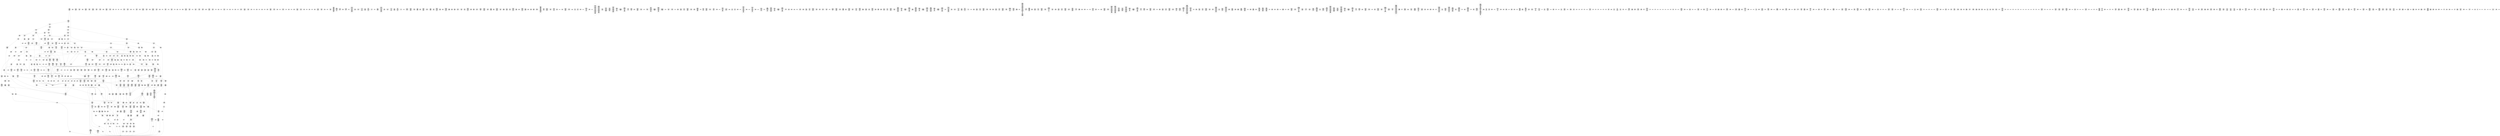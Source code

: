 /* Generated by GvGen v.1.0 (https://www.github.com/stricaud/gvgen) */

digraph G {
compound=true;
   node1 [label="[anywhere]"];
   node2 [label="# 0x0
PUSHX Data
PUSHX Data
MSTORE
PUSHX LogicData
CALLDATASIZE
LT
PUSHX Data
JUMPI
"];
   node3 [label="# 0xd
PUSHX Data
CALLDATALOAD
PUSHX BitData
SHR
PUSHX LogicData
GT
PUSHX Data
JUMPI
"];
   node4 [label="# 0x1e
PUSHX LogicData
GT
PUSHX Data
JUMPI
"];
   node5 [label="# 0x29
PUSHX LogicData
GT
PUSHX Data
JUMPI
"];
   node6 [label="# 0x34
PUSHX LogicData
EQ
PUSHX Data
JUMPI
"];
   node7 [label="# 0x3f
PUSHX LogicData
EQ
PUSHX Data
JUMPI
"];
   node8 [label="# 0x4a
PUSHX LogicData
EQ
PUSHX Data
JUMPI
"];
   node9 [label="# 0x55
PUSHX LogicData
EQ
PUSHX Data
JUMPI
"];
   node10 [label="# 0x60
PUSHX LogicData
EQ
PUSHX Data
JUMPI
"];
   node11 [label="# 0x6b
PUSHX LogicData
EQ
PUSHX Data
JUMPI
"];
   node12 [label="# 0x76
PUSHX Data
JUMP
"];
   node13 [label="# 0x7a
JUMPDEST
PUSHX LogicData
EQ
PUSHX Data
JUMPI
"];
   node14 [label="# 0x86
PUSHX LogicData
EQ
PUSHX Data
JUMPI
"];
   node15 [label="# 0x91
PUSHX LogicData
EQ
PUSHX Data
JUMPI
"];
   node16 [label="# 0x9c
PUSHX LogicData
EQ
PUSHX Data
JUMPI
"];
   node17 [label="# 0xa7
PUSHX LogicData
EQ
PUSHX Data
JUMPI
"];
   node18 [label="# 0xb2
PUSHX LogicData
EQ
PUSHX Data
JUMPI
"];
   node19 [label="# 0xbd
PUSHX Data
JUMP
"];
   node20 [label="# 0xc1
JUMPDEST
PUSHX LogicData
GT
PUSHX Data
JUMPI
"];
   node21 [label="# 0xcd
PUSHX LogicData
EQ
PUSHX Data
JUMPI
"];
   node22 [label="# 0xd8
PUSHX LogicData
EQ
PUSHX Data
JUMPI
"];
   node23 [label="# 0xe3
PUSHX LogicData
EQ
PUSHX Data
JUMPI
"];
   node24 [label="# 0xee
PUSHX LogicData
EQ
PUSHX Data
JUMPI
"];
   node25 [label="# 0xf9
PUSHX LogicData
EQ
PUSHX Data
JUMPI
"];
   node26 [label="# 0x104
PUSHX LogicData
EQ
PUSHX Data
JUMPI
"];
   node27 [label="# 0x10f
PUSHX Data
JUMP
"];
   node28 [label="# 0x113
JUMPDEST
PUSHX LogicData
EQ
PUSHX Data
JUMPI
"];
   node29 [label="# 0x11f
PUSHX LogicData
EQ
PUSHX Data
JUMPI
"];
   node30 [label="# 0x12a
PUSHX LogicData
EQ
PUSHX Data
JUMPI
"];
   node31 [label="# 0x135
PUSHX LogicData
EQ
PUSHX Data
JUMPI
"];
   node32 [label="# 0x140
PUSHX LogicData
EQ
PUSHX Data
JUMPI
"];
   node33 [label="# 0x14b
PUSHX LogicData
EQ
PUSHX Data
JUMPI
"];
   node34 [label="# 0x156
PUSHX Data
JUMP
"];
   node35 [label="# 0x15a
JUMPDEST
PUSHX LogicData
GT
PUSHX Data
JUMPI
"];
   node36 [label="# 0x166
PUSHX LogicData
GT
PUSHX Data
JUMPI
"];
   node37 [label="# 0x171
PUSHX LogicData
EQ
PUSHX Data
JUMPI
"];
   node38 [label="# 0x17c
PUSHX LogicData
EQ
PUSHX Data
JUMPI
"];
   node39 [label="# 0x187
PUSHX LogicData
EQ
PUSHX Data
JUMPI
"];
   node40 [label="# 0x192
PUSHX LogicData
EQ
PUSHX Data
JUMPI
"];
   node41 [label="# 0x19d
PUSHX LogicData
EQ
PUSHX Data
JUMPI
"];
   node42 [label="# 0x1a8
PUSHX LogicData
EQ
PUSHX Data
JUMPI
"];
   node43 [label="# 0x1b3
PUSHX Data
JUMP
"];
   node44 [label="# 0x1b7
JUMPDEST
PUSHX LogicData
EQ
PUSHX Data
JUMPI
"];
   node45 [label="# 0x1c3
PUSHX LogicData
EQ
PUSHX Data
JUMPI
"];
   node46 [label="# 0x1ce
PUSHX LogicData
EQ
PUSHX Data
JUMPI
"];
   node47 [label="# 0x1d9
PUSHX LogicData
EQ
PUSHX Data
JUMPI
"];
   node48 [label="# 0x1e4
PUSHX LogicData
EQ
PUSHX Data
JUMPI
"];
   node49 [label="# 0x1ef
PUSHX LogicData
EQ
PUSHX Data
JUMPI
"];
   node50 [label="# 0x1fa
PUSHX Data
JUMP
"];
   node51 [label="# 0x1fe
JUMPDEST
PUSHX LogicData
GT
PUSHX Data
JUMPI
"];
   node52 [label="# 0x20a
PUSHX LogicData
EQ
PUSHX Data
JUMPI
"];
   node53 [label="# 0x215
PUSHX LogicData
EQ
PUSHX Data
JUMPI
"];
   node54 [label="# 0x220
PUSHX LogicData
EQ
PUSHX Data
JUMPI
"];
   node55 [label="# 0x22b
PUSHX LogicData
EQ
PUSHX Data
JUMPI
"];
   node56 [label="# 0x236
PUSHX LogicData
EQ
PUSHX Data
JUMPI
"];
   node57 [label="# 0x241
PUSHX LogicData
EQ
PUSHX Data
JUMPI
"];
   node58 [label="# 0x24c
PUSHX Data
JUMP
"];
   node59 [label="# 0x250
JUMPDEST
PUSHX LogicData
EQ
PUSHX Data
JUMPI
"];
   node60 [label="# 0x25b
PUSHX LogicData
EQ
PUSHX Data
JUMPI
"];
   node61 [label="# 0x266
PUSHX LogicData
EQ
PUSHX Data
JUMPI
"];
   node62 [label="# 0x271
PUSHX LogicData
EQ
PUSHX Data
JUMPI
"];
   node63 [label="# 0x27c
PUSHX LogicData
EQ
PUSHX Data
JUMPI
"];
   node64 [label="# 0x287
PUSHX LogicData
EQ
PUSHX Data
JUMPI
"];
   node65 [label="# 0x292
JUMPDEST
PUSHX Data
REVERT
"];
   node66 [label="# 0x297
JUMPDEST
CALLVALUE
ISZERO
PUSHX Data
JUMPI
"];
   node67 [label="# 0x29f
PUSHX Data
REVERT
"];
   node68 [label="# 0x2a3
JUMPDEST
PUSHX Data
PUSHX ArithData
CALLDATASIZE
SUB
ADD
PUSHX Data
PUSHX Data
JUMP
"];
   node69 [label="# 0x2b9
JUMPDEST
PUSHX Data
JUMP
"];
   node70 [label="# 0x2be
JUMPDEST
PUSHX MemData
MLOAD
PUSHX Data
PUSHX Data
JUMP
"];
   node71 [label="# 0x2cb
JUMPDEST
PUSHX MemData
MLOAD
SUB
RETURN
"];
   node72 [label="# 0x2d4
JUMPDEST
CALLVALUE
ISZERO
PUSHX Data
JUMPI
"];
   node73 [label="# 0x2dc
PUSHX Data
REVERT
"];
   node74 [label="# 0x2e0
JUMPDEST
PUSHX Data
PUSHX ArithData
CALLDATASIZE
SUB
ADD
PUSHX Data
PUSHX Data
JUMP
"];
   node75 [label="# 0x2f6
JUMPDEST
PUSHX Data
JUMP
"];
   node76 [label="# 0x2fb
JUMPDEST
PUSHX MemData
MLOAD
PUSHX Data
PUSHX Data
JUMP
"];
   node77 [label="# 0x308
JUMPDEST
PUSHX MemData
MLOAD
SUB
RETURN
"];
   node78 [label="# 0x311
JUMPDEST
CALLVALUE
ISZERO
PUSHX Data
JUMPI
"];
   node79 [label="# 0x319
PUSHX Data
REVERT
"];
   node80 [label="# 0x31d
JUMPDEST
PUSHX Data
PUSHX Data
JUMP
"];
   node81 [label="# 0x326
JUMPDEST
PUSHX MemData
MLOAD
PUSHX Data
PUSHX Data
JUMP
"];
   node82 [label="# 0x333
JUMPDEST
PUSHX MemData
MLOAD
SUB
RETURN
"];
   node83 [label="# 0x33c
JUMPDEST
CALLVALUE
ISZERO
PUSHX Data
JUMPI
"];
   node84 [label="# 0x344
PUSHX Data
REVERT
"];
   node85 [label="# 0x348
JUMPDEST
PUSHX Data
PUSHX Data
JUMP
"];
   node86 [label="# 0x351
JUMPDEST
PUSHX MemData
MLOAD
PUSHX Data
PUSHX Data
JUMP
"];
   node87 [label="# 0x35e
JUMPDEST
PUSHX MemData
MLOAD
SUB
RETURN
"];
   node88 [label="# 0x367
JUMPDEST
CALLVALUE
ISZERO
PUSHX Data
JUMPI
"];
   node89 [label="# 0x36f
PUSHX Data
REVERT
"];
   node90 [label="# 0x373
JUMPDEST
PUSHX Data
PUSHX ArithData
CALLDATASIZE
SUB
ADD
PUSHX Data
PUSHX Data
JUMP
"];
   node91 [label="# 0x389
JUMPDEST
PUSHX Data
JUMP
"];
   node92 [label="# 0x38e
JUMPDEST
PUSHX MemData
MLOAD
PUSHX Data
PUSHX Data
JUMP
"];
   node93 [label="# 0x39b
JUMPDEST
PUSHX MemData
MLOAD
SUB
RETURN
"];
   node94 [label="# 0x3a4
JUMPDEST
PUSHX Data
PUSHX ArithData
CALLDATASIZE
SUB
ADD
PUSHX Data
PUSHX Data
JUMP
"];
   node95 [label="# 0x3b9
JUMPDEST
PUSHX Data
JUMP
"];
   node96 [label="# 0x3be
JUMPDEST
STOP
"];
   node97 [label="# 0x3c0
JUMPDEST
PUSHX Data
PUSHX Data
JUMP
"];
   node98 [label="# 0x3c8
JUMPDEST
STOP
"];
   node99 [label="# 0x3ca
JUMPDEST
CALLVALUE
ISZERO
PUSHX Data
JUMPI
"];
   node100 [label="# 0x3d2
PUSHX Data
REVERT
"];
   node101 [label="# 0x3d6
JUMPDEST
PUSHX Data
PUSHX Data
JUMP
"];
   node102 [label="# 0x3df
JUMPDEST
STOP
"];
   node103 [label="# 0x3e1
JUMPDEST
CALLVALUE
ISZERO
PUSHX Data
JUMPI
"];
   node104 [label="# 0x3e9
PUSHX Data
REVERT
"];
   node105 [label="# 0x3ed
JUMPDEST
PUSHX Data
PUSHX Data
JUMP
"];
   node106 [label="# 0x3f6
JUMPDEST
PUSHX MemData
MLOAD
PUSHX Data
PUSHX Data
JUMP
"];
   node107 [label="# 0x403
JUMPDEST
PUSHX MemData
MLOAD
SUB
RETURN
"];
   node108 [label="# 0x40c
JUMPDEST
CALLVALUE
ISZERO
PUSHX Data
JUMPI
"];
   node109 [label="# 0x414
PUSHX Data
REVERT
"];
   node110 [label="# 0x418
JUMPDEST
PUSHX Data
PUSHX Data
JUMP
"];
   node111 [label="# 0x421
JUMPDEST
PUSHX MemData
MLOAD
PUSHX Data
PUSHX Data
JUMP
"];
   node112 [label="# 0x42e
JUMPDEST
PUSHX MemData
MLOAD
SUB
RETURN
"];
   node113 [label="# 0x437
JUMPDEST
PUSHX Data
PUSHX ArithData
CALLDATASIZE
SUB
ADD
PUSHX Data
PUSHX Data
JUMP
"];
   node114 [label="# 0x44c
JUMPDEST
PUSHX Data
JUMP
"];
   node115 [label="# 0x451
JUMPDEST
STOP
"];
   node116 [label="# 0x453
JUMPDEST
CALLVALUE
ISZERO
PUSHX Data
JUMPI
"];
   node117 [label="# 0x45b
PUSHX Data
REVERT
"];
   node118 [label="# 0x45f
JUMPDEST
PUSHX Data
PUSHX Data
JUMP
"];
   node119 [label="# 0x468
JUMPDEST
PUSHX MemData
MLOAD
PUSHX Data
PUSHX Data
JUMP
"];
   node120 [label="# 0x475
JUMPDEST
PUSHX MemData
MLOAD
SUB
RETURN
"];
   node121 [label="# 0x47e
JUMPDEST
CALLVALUE
ISZERO
PUSHX Data
JUMPI
"];
   node122 [label="# 0x486
PUSHX Data
REVERT
"];
   node123 [label="# 0x48a
JUMPDEST
PUSHX Data
PUSHX ArithData
CALLDATASIZE
SUB
ADD
PUSHX Data
PUSHX Data
JUMP
"];
   node124 [label="# 0x4a0
JUMPDEST
PUSHX Data
JUMP
"];
   node125 [label="# 0x4a5
JUMPDEST
PUSHX MemData
MLOAD
PUSHX Data
PUSHX Data
JUMP
"];
   node126 [label="# 0x4b2
JUMPDEST
PUSHX MemData
MLOAD
SUB
RETURN
"];
   node127 [label="# 0x4bb
JUMPDEST
CALLVALUE
ISZERO
PUSHX Data
JUMPI
"];
   node128 [label="# 0x4c3
PUSHX Data
REVERT
"];
   node129 [label="# 0x4c7
JUMPDEST
PUSHX Data
PUSHX ArithData
CALLDATASIZE
SUB
ADD
PUSHX Data
PUSHX Data
JUMP
"];
   node130 [label="# 0x4dd
JUMPDEST
PUSHX Data
JUMP
"];
   node131 [label="# 0x4e2
JUMPDEST
PUSHX MemData
MLOAD
PUSHX Data
PUSHX Data
JUMP
"];
   node132 [label="# 0x4ef
JUMPDEST
PUSHX MemData
MLOAD
SUB
RETURN
"];
   node133 [label="# 0x4f8
JUMPDEST
CALLVALUE
ISZERO
PUSHX Data
JUMPI
"];
   node134 [label="# 0x500
PUSHX Data
REVERT
"];
   node135 [label="# 0x504
JUMPDEST
PUSHX Data
PUSHX ArithData
CALLDATASIZE
SUB
ADD
PUSHX Data
PUSHX Data
JUMP
"];
   node136 [label="# 0x51a
JUMPDEST
PUSHX Data
JUMP
"];
   node137 [label="# 0x51f
JUMPDEST
STOP
"];
   node138 [label="# 0x521
JUMPDEST
CALLVALUE
ISZERO
PUSHX Data
JUMPI
"];
   node139 [label="# 0x529
PUSHX Data
REVERT
"];
   node140 [label="# 0x52d
JUMPDEST
PUSHX Data
PUSHX Data
JUMP
"];
   node141 [label="# 0x536
JUMPDEST
PUSHX MemData
MLOAD
PUSHX Data
PUSHX Data
JUMP
"];
   node142 [label="# 0x543
JUMPDEST
PUSHX MemData
MLOAD
SUB
RETURN
"];
   node143 [label="# 0x54c
JUMPDEST
CALLVALUE
ISZERO
PUSHX Data
JUMPI
"];
   node144 [label="# 0x554
PUSHX Data
REVERT
"];
   node145 [label="# 0x558
JUMPDEST
PUSHX Data
PUSHX Data
JUMP
"];
   node146 [label="# 0x561
JUMPDEST
STOP
"];
   node147 [label="# 0x563
JUMPDEST
CALLVALUE
ISZERO
PUSHX Data
JUMPI
"];
   node148 [label="# 0x56b
PUSHX Data
REVERT
"];
   node149 [label="# 0x56f
JUMPDEST
PUSHX Data
PUSHX Data
JUMP
"];
   node150 [label="# 0x578
JUMPDEST
PUSHX MemData
MLOAD
PUSHX Data
PUSHX Data
JUMP
"];
   node151 [label="# 0x585
JUMPDEST
PUSHX MemData
MLOAD
SUB
RETURN
"];
   node152 [label="# 0x58e
JUMPDEST
CALLVALUE
ISZERO
PUSHX Data
JUMPI
"];
   node153 [label="# 0x596
PUSHX Data
REVERT
"];
   node154 [label="# 0x59a
JUMPDEST
PUSHX Data
PUSHX Data
JUMP
"];
   node155 [label="# 0x5a3
JUMPDEST
STOP
"];
   node156 [label="# 0x5a5
JUMPDEST
CALLVALUE
ISZERO
PUSHX Data
JUMPI
"];
   node157 [label="# 0x5ad
PUSHX Data
REVERT
"];
   node158 [label="# 0x5b1
JUMPDEST
PUSHX Data
PUSHX ArithData
CALLDATASIZE
SUB
ADD
PUSHX Data
PUSHX Data
JUMP
"];
   node159 [label="# 0x5c7
JUMPDEST
PUSHX Data
JUMP
"];
   node160 [label="# 0x5cc
JUMPDEST
STOP
"];
   node161 [label="# 0x5ce
JUMPDEST
CALLVALUE
ISZERO
PUSHX Data
JUMPI
"];
   node162 [label="# 0x5d6
PUSHX Data
REVERT
"];
   node163 [label="# 0x5da
JUMPDEST
PUSHX Data
PUSHX ArithData
CALLDATASIZE
SUB
ADD
PUSHX Data
PUSHX Data
JUMP
"];
   node164 [label="# 0x5f0
JUMPDEST
PUSHX Data
JUMP
"];
   node165 [label="# 0x5f5
JUMPDEST
PUSHX MemData
MLOAD
PUSHX Data
PUSHX Data
JUMP
"];
   node166 [label="# 0x602
JUMPDEST
PUSHX MemData
MLOAD
SUB
RETURN
"];
   node167 [label="# 0x60b
JUMPDEST
CALLVALUE
ISZERO
PUSHX Data
JUMPI
"];
   node168 [label="# 0x613
PUSHX Data
REVERT
"];
   node169 [label="# 0x617
JUMPDEST
PUSHX Data
PUSHX Data
JUMP
"];
   node170 [label="# 0x620
JUMPDEST
STOP
"];
   node171 [label="# 0x622
JUMPDEST
CALLVALUE
ISZERO
PUSHX Data
JUMPI
"];
   node172 [label="# 0x62a
PUSHX Data
REVERT
"];
   node173 [label="# 0x62e
JUMPDEST
PUSHX Data
PUSHX Data
JUMP
"];
   node174 [label="# 0x637
JUMPDEST
PUSHX MemData
MLOAD
PUSHX Data
PUSHX Data
JUMP
"];
   node175 [label="# 0x644
JUMPDEST
PUSHX MemData
MLOAD
SUB
RETURN
"];
   node176 [label="# 0x64d
JUMPDEST
CALLVALUE
ISZERO
PUSHX Data
JUMPI
"];
   node177 [label="# 0x655
PUSHX Data
REVERT
"];
   node178 [label="# 0x659
JUMPDEST
PUSHX Data
PUSHX Data
JUMP
"];
   node179 [label="# 0x662
JUMPDEST
PUSHX MemData
MLOAD
PUSHX Data
PUSHX Data
JUMP
"];
   node180 [label="# 0x66f
JUMPDEST
PUSHX MemData
MLOAD
SUB
RETURN
"];
   node181 [label="# 0x678
JUMPDEST
CALLVALUE
ISZERO
PUSHX Data
JUMPI
"];
   node182 [label="# 0x680
PUSHX Data
REVERT
"];
   node183 [label="# 0x684
JUMPDEST
PUSHX Data
PUSHX Data
JUMP
"];
   node184 [label="# 0x68d
JUMPDEST
PUSHX MemData
MLOAD
PUSHX Data
PUSHX Data
JUMP
"];
   node185 [label="# 0x69a
JUMPDEST
PUSHX MemData
MLOAD
SUB
RETURN
"];
   node186 [label="# 0x6a3
JUMPDEST
CALLVALUE
ISZERO
PUSHX Data
JUMPI
"];
   node187 [label="# 0x6ab
PUSHX Data
REVERT
"];
   node188 [label="# 0x6af
JUMPDEST
PUSHX Data
PUSHX ArithData
CALLDATASIZE
SUB
ADD
PUSHX Data
PUSHX Data
JUMP
"];
   node189 [label="# 0x6c5
JUMPDEST
PUSHX Data
JUMP
"];
   node190 [label="# 0x6ca
JUMPDEST
PUSHX MemData
MLOAD
PUSHX Data
PUSHX Data
JUMP
"];
   node191 [label="# 0x6d7
JUMPDEST
PUSHX MemData
MLOAD
SUB
RETURN
"];
   node192 [label="# 0x6e0
JUMPDEST
CALLVALUE
ISZERO
PUSHX Data
JUMPI
"];
   node193 [label="# 0x6e8
PUSHX Data
REVERT
"];
   node194 [label="# 0x6ec
JUMPDEST
PUSHX Data
PUSHX Data
JUMP
"];
   node195 [label="# 0x6f5
JUMPDEST
STOP
"];
   node196 [label="# 0x6f7
JUMPDEST
CALLVALUE
ISZERO
PUSHX Data
JUMPI
"];
   node197 [label="# 0x6ff
PUSHX Data
REVERT
"];
   node198 [label="# 0x703
JUMPDEST
PUSHX Data
PUSHX ArithData
CALLDATASIZE
SUB
ADD
PUSHX Data
PUSHX Data
JUMP
"];
   node199 [label="# 0x719
JUMPDEST
PUSHX Data
JUMP
"];
   node200 [label="# 0x71e
JUMPDEST
STOP
"];
   node201 [label="# 0x720
JUMPDEST
CALLVALUE
ISZERO
PUSHX Data
JUMPI
"];
   node202 [label="# 0x728
PUSHX Data
REVERT
"];
   node203 [label="# 0x72c
JUMPDEST
PUSHX Data
PUSHX Data
JUMP
"];
   node204 [label="# 0x735
JUMPDEST
PUSHX MemData
MLOAD
PUSHX Data
PUSHX Data
JUMP
"];
   node205 [label="# 0x742
JUMPDEST
PUSHX MemData
MLOAD
SUB
RETURN
"];
   node206 [label="# 0x74b
JUMPDEST
CALLVALUE
ISZERO
PUSHX Data
JUMPI
"];
   node207 [label="# 0x753
PUSHX Data
REVERT
"];
   node208 [label="# 0x757
JUMPDEST
PUSHX Data
PUSHX Data
JUMP
"];
   node209 [label="# 0x760
JUMPDEST
STOP
"];
   node210 [label="# 0x762
JUMPDEST
PUSHX Data
PUSHX ArithData
CALLDATASIZE
SUB
ADD
PUSHX Data
PUSHX Data
JUMP
"];
   node211 [label="# 0x777
JUMPDEST
PUSHX Data
JUMP
"];
   node212 [label="# 0x77c
JUMPDEST
STOP
"];
   node213 [label="# 0x77e
JUMPDEST
CALLVALUE
ISZERO
PUSHX Data
JUMPI
"];
   node214 [label="# 0x786
PUSHX Data
REVERT
"];
   node215 [label="# 0x78a
JUMPDEST
PUSHX Data
PUSHX ArithData
CALLDATASIZE
SUB
ADD
PUSHX Data
PUSHX Data
JUMP
"];
   node216 [label="# 0x7a0
JUMPDEST
PUSHX Data
JUMP
"];
   node217 [label="# 0x7a5
JUMPDEST
STOP
"];
   node218 [label="# 0x7a7
JUMPDEST
CALLVALUE
ISZERO
PUSHX Data
JUMPI
"];
   node219 [label="# 0x7af
PUSHX Data
REVERT
"];
   node220 [label="# 0x7b3
JUMPDEST
PUSHX Data
PUSHX Data
JUMP
"];
   node221 [label="# 0x7bc
JUMPDEST
PUSHX MemData
MLOAD
PUSHX Data
PUSHX Data
JUMP
"];
   node222 [label="# 0x7c9
JUMPDEST
PUSHX MemData
MLOAD
SUB
RETURN
"];
   node223 [label="# 0x7d2
JUMPDEST
CALLVALUE
ISZERO
PUSHX Data
JUMPI
"];
   node224 [label="# 0x7da
PUSHX Data
REVERT
"];
   node225 [label="# 0x7de
JUMPDEST
PUSHX Data
PUSHX Data
JUMP
"];
   node226 [label="# 0x7e7
JUMPDEST
PUSHX MemData
MLOAD
PUSHX Data
PUSHX Data
JUMP
"];
   node227 [label="# 0x7f4
JUMPDEST
PUSHX MemData
MLOAD
SUB
RETURN
"];
   node228 [label="# 0x7fd
JUMPDEST
CALLVALUE
ISZERO
PUSHX Data
JUMPI
"];
   node229 [label="# 0x805
PUSHX Data
REVERT
"];
   node230 [label="# 0x809
JUMPDEST
PUSHX Data
PUSHX ArithData
CALLDATASIZE
SUB
ADD
PUSHX Data
PUSHX Data
JUMP
"];
   node231 [label="# 0x81f
JUMPDEST
PUSHX Data
JUMP
"];
   node232 [label="# 0x824
JUMPDEST
STOP
"];
   node233 [label="# 0x826
JUMPDEST
CALLVALUE
ISZERO
PUSHX Data
JUMPI
"];
   node234 [label="# 0x82e
PUSHX Data
REVERT
"];
   node235 [label="# 0x832
JUMPDEST
PUSHX Data
PUSHX ArithData
CALLDATASIZE
SUB
ADD
PUSHX Data
PUSHX Data
JUMP
"];
   node236 [label="# 0x848
JUMPDEST
PUSHX Data
JUMP
"];
   node237 [label="# 0x84d
JUMPDEST
STOP
"];
   node238 [label="# 0x84f
JUMPDEST
CALLVALUE
ISZERO
PUSHX Data
JUMPI
"];
   node239 [label="# 0x857
PUSHX Data
REVERT
"];
   node240 [label="# 0x85b
JUMPDEST
PUSHX Data
PUSHX ArithData
CALLDATASIZE
SUB
ADD
PUSHX Data
PUSHX Data
JUMP
"];
   node241 [label="# 0x871
JUMPDEST
PUSHX Data
JUMP
"];
   node242 [label="# 0x876
JUMPDEST
STOP
"];
   node243 [label="# 0x878
JUMPDEST
CALLVALUE
ISZERO
PUSHX Data
JUMPI
"];
   node244 [label="# 0x880
PUSHX Data
REVERT
"];
   node245 [label="# 0x884
JUMPDEST
PUSHX Data
PUSHX ArithData
CALLDATASIZE
SUB
ADD
PUSHX Data
PUSHX Data
JUMP
"];
   node246 [label="# 0x89a
JUMPDEST
PUSHX Data
JUMP
"];
   node247 [label="# 0x89f
JUMPDEST
PUSHX MemData
MLOAD
PUSHX Data
PUSHX Data
JUMP
"];
   node248 [label="# 0x8ac
JUMPDEST
PUSHX MemData
MLOAD
SUB
RETURN
"];
   node249 [label="# 0x8b5
JUMPDEST
CALLVALUE
ISZERO
PUSHX Data
JUMPI
"];
   node250 [label="# 0x8bd
PUSHX Data
REVERT
"];
   node251 [label="# 0x8c1
JUMPDEST
PUSHX Data
PUSHX ArithData
CALLDATASIZE
SUB
ADD
PUSHX Data
PUSHX Data
JUMP
"];
   node252 [label="# 0x8d7
JUMPDEST
PUSHX Data
JUMP
"];
   node253 [label="# 0x8dc
JUMPDEST
STOP
"];
   node254 [label="# 0x8de
JUMPDEST
CALLVALUE
ISZERO
PUSHX Data
JUMPI
"];
   node255 [label="# 0x8e6
PUSHX Data
REVERT
"];
   node256 [label="# 0x8ea
JUMPDEST
PUSHX Data
PUSHX Data
JUMP
"];
   node257 [label="# 0x8f3
JUMPDEST
PUSHX MemData
MLOAD
PUSHX Data
PUSHX Data
JUMP
"];
   node258 [label="# 0x900
JUMPDEST
PUSHX MemData
MLOAD
SUB
RETURN
"];
   node259 [label="# 0x909
JUMPDEST
CALLVALUE
ISZERO
PUSHX Data
JUMPI
"];
   node260 [label="# 0x911
PUSHX Data
REVERT
"];
   node261 [label="# 0x915
JUMPDEST
PUSHX Data
PUSHX Data
JUMP
"];
   node262 [label="# 0x91e
JUMPDEST
STOP
"];
   node263 [label="# 0x920
JUMPDEST
CALLVALUE
ISZERO
PUSHX Data
JUMPI
"];
   node264 [label="# 0x928
PUSHX Data
REVERT
"];
   node265 [label="# 0x92c
JUMPDEST
PUSHX Data
PUSHX ArithData
CALLDATASIZE
SUB
ADD
PUSHX Data
PUSHX Data
JUMP
"];
   node266 [label="# 0x942
JUMPDEST
PUSHX Data
JUMP
"];
   node267 [label="# 0x947
JUMPDEST
STOP
"];
   node268 [label="# 0x949
JUMPDEST
CALLVALUE
ISZERO
PUSHX Data
JUMPI
"];
   node269 [label="# 0x951
PUSHX Data
REVERT
"];
   node270 [label="# 0x955
JUMPDEST
PUSHX Data
PUSHX ArithData
CALLDATASIZE
SUB
ADD
PUSHX Data
PUSHX Data
JUMP
"];
   node271 [label="# 0x96b
JUMPDEST
PUSHX Data
JUMP
"];
   node272 [label="# 0x970
JUMPDEST
PUSHX MemData
MLOAD
PUSHX Data
PUSHX Data
JUMP
"];
   node273 [label="# 0x97d
JUMPDEST
PUSHX MemData
MLOAD
SUB
RETURN
"];
   node274 [label="# 0x986
JUMPDEST
CALLVALUE
ISZERO
PUSHX Data
JUMPI
"];
   node275 [label="# 0x98e
PUSHX Data
REVERT
"];
   node276 [label="# 0x992
JUMPDEST
PUSHX Data
PUSHX ArithData
CALLDATASIZE
SUB
ADD
PUSHX Data
PUSHX Data
JUMP
"];
   node277 [label="# 0x9a8
JUMPDEST
PUSHX Data
JUMP
"];
   node278 [label="# 0x9ad
JUMPDEST
STOP
"];
   node279 [label="# 0x9af
JUMPDEST
CALLVALUE
ISZERO
PUSHX Data
JUMPI
"];
   node280 [label="# 0x9b7
PUSHX Data
REVERT
"];
   node281 [label="# 0x9bb
JUMPDEST
PUSHX Data
PUSHX ArithData
CALLDATASIZE
SUB
ADD
PUSHX Data
PUSHX Data
JUMP
"];
   node282 [label="# 0x9d1
JUMPDEST
PUSHX Data
JUMP
"];
   node283 [label="# 0x9d6
JUMPDEST
STOP
"];
   node284 [label="# 0x9d8
JUMPDEST
CALLVALUE
ISZERO
PUSHX Data
JUMPI
"];
   node285 [label="# 0x9e0
PUSHX Data
REVERT
"];
   node286 [label="# 0x9e4
JUMPDEST
PUSHX Data
PUSHX ArithData
CALLDATASIZE
SUB
ADD
PUSHX Data
PUSHX Data
JUMP
"];
   node287 [label="# 0x9fa
JUMPDEST
PUSHX Data
JUMP
"];
   node288 [label="# 0x9ff
JUMPDEST
PUSHX MemData
MLOAD
PUSHX Data
PUSHX Data
JUMP
"];
   node289 [label="# 0xa0c
JUMPDEST
PUSHX MemData
MLOAD
SUB
RETURN
"];
   node290 [label="# 0xa15
JUMPDEST
CALLVALUE
ISZERO
PUSHX Data
JUMPI
"];
   node291 [label="# 0xa1d
PUSHX Data
REVERT
"];
   node292 [label="# 0xa21
JUMPDEST
PUSHX Data
PUSHX ArithData
CALLDATASIZE
SUB
ADD
PUSHX Data
PUSHX Data
JUMP
"];
   node293 [label="# 0xa37
JUMPDEST
PUSHX Data
JUMP
"];
   node294 [label="# 0xa3c
JUMPDEST
STOP
"];
   node295 [label="# 0xa3e
JUMPDEST
CALLVALUE
ISZERO
PUSHX Data
JUMPI
"];
   node296 [label="# 0xa46
PUSHX Data
REVERT
"];
   node297 [label="# 0xa4a
JUMPDEST
PUSHX Data
PUSHX Data
JUMP
"];
   node298 [label="# 0xa53
JUMPDEST
PUSHX MemData
MLOAD
PUSHX Data
PUSHX Data
JUMP
"];
   node299 [label="# 0xa60
JUMPDEST
PUSHX MemData
MLOAD
SUB
RETURN
"];
   node300 [label="# 0xa69
JUMPDEST
PUSHX Data
PUSHX Data
MSTORE
PUSHX Data
MSTORE
PUSHX Data
PUSHX Data
SHA3
PUSHX Data
MSTORE
PUSHX Data
MSTORE
PUSHX Data
PUSHX Data
SHA3
PUSHX Data
SLOAD
JUMP
"];
   node301 [label="# 0xa8e
JUMPDEST
PUSHX Data
PUSHX BitData
PUSHX BitData
SHL
PUSHX BitData
NOT
AND
EQ
PUSHX Data
JUMPI
"];
   node302 [label="# 0xabf
PUSHX BitData
PUSHX BitData
SHL
PUSHX BitData
NOT
AND
EQ
"];
   node303 [label="# 0xae9
JUMPDEST
PUSHX Data
JUMPI
"];
   node304 [label="# 0xaef
PUSHX BitData
PUSHX BitData
SHL
PUSHX BitData
NOT
AND
EQ
"];
   node305 [label="# 0xb19
JUMPDEST
JUMP
"];
   node306 [label="# 0xb20
JUMPDEST
PUSHX StorData
SLOAD
PUSHX Data
PUSHX Data
JUMP
"];
   node307 [label="# 0xb2d
JUMPDEST
PUSHX ArithData
ADD
PUSHX ArithData
DIV
MUL
PUSHX ArithData
ADD
PUSHX MemData
MLOAD
ADD
PUSHX Data
MSTORE
MSTORE
PUSHX ArithData
ADD
SLOAD
PUSHX Data
PUSHX Data
JUMP
"];
   node308 [label="# 0xb59
JUMPDEST
ISZERO
PUSHX Data
JUMPI
"];
   node309 [label="# 0xb60
PUSHX LogicData
LT
PUSHX Data
JUMPI
"];
   node310 [label="# 0xb68
PUSHX ArithData
SLOAD
DIV
MUL
MSTORE
PUSHX ArithData
ADD
PUSHX Data
JUMP
"];
   node311 [label="# 0xb7b
JUMPDEST
ADD
PUSHX Data
MSTORE
PUSHX Data
PUSHX Data
SHA3
"];
   node312 [label="# 0xb89
JUMPDEST
SLOAD
MSTORE
PUSHX ArithData
ADD
PUSHX ArithData
ADD
GT
PUSHX Data
JUMPI
"];
   node313 [label="# 0xb9d
SUB
PUSHX BitData
AND
ADD
"];
   node314 [label="# 0xba6
JUMPDEST
JUMP
"];
   node315 [label="# 0xbae
JUMPDEST
PUSHX StorData
PUSHX ArithData
SLOAD
PUSHX ArithData
EXP
DIV
PUSHX BitData
AND
JUMP
"];
   node316 [label="# 0xbc1
JUMPDEST
PUSHX Data
PUSHX StorData
SLOAD
PUSHX Data
PUSHX Data
JUMP
"];
   node317 [label="# 0xbd0
JUMPDEST
PUSHX ArithData
ADD
PUSHX ArithData
DIV
MUL
PUSHX ArithData
ADD
PUSHX MemData
MLOAD
ADD
PUSHX Data
MSTORE
MSTORE
PUSHX ArithData
ADD
SLOAD
PUSHX Data
PUSHX Data
JUMP
"];
   node318 [label="# 0xbfc
JUMPDEST
ISZERO
PUSHX Data
JUMPI
"];
   node319 [label="# 0xc03
PUSHX LogicData
LT
PUSHX Data
JUMPI
"];
   node320 [label="# 0xc0b
PUSHX ArithData
SLOAD
DIV
MUL
MSTORE
PUSHX ArithData
ADD
PUSHX Data
JUMP
"];
   node321 [label="# 0xc1e
JUMPDEST
ADD
PUSHX Data
MSTORE
PUSHX Data
PUSHX Data
SHA3
"];
   node322 [label="# 0xc2c
JUMPDEST
SLOAD
MSTORE
PUSHX ArithData
ADD
PUSHX ArithData
ADD
GT
PUSHX Data
JUMPI
"];
   node323 [label="# 0xc40
SUB
PUSHX BitData
AND
ADD
"];
   node324 [label="# 0xc49
JUMPDEST
JUMP
"];
   node325 [label="# 0xc55
JUMPDEST
PUSHX LogicData
PUSHX StorData
SLOAD
EQ
PUSHX Data
JUMPI
"];
   node326 [label="# 0xc60
PUSHX MemData
MLOAD
PUSHX Data
MSTORE
PUSHX ArithData
ADD
PUSHX Data
PUSHX Data
JUMP
"];
   node327 [label="# 0xc91
JUMPDEST
PUSHX MemData
MLOAD
SUB
REVERT
"];
   node328 [label="# 0xc9a
JUMPDEST
PUSHX Data
PUSHX Data
SSTORE
PUSHX Data
PUSHX Data
JUMP
"];
   node329 [label="# 0xcaa
JUMPDEST
ISZERO
PUSHX Data
JUMPI
"];
   node330 [label="# 0xcb0
PUSHX MemData
MLOAD
PUSHX Data
MSTORE
PUSHX ArithData
ADD
PUSHX Data
PUSHX Data
JUMP
"];
   node331 [label="# 0xce1
JUMPDEST
PUSHX MemData
MLOAD
SUB
REVERT
"];
   node332 [label="# 0xcea
JUMPDEST
PUSHX Data
PUSHX StorData
SLOAD
PUSHX Data
PUSHX Data
JUMP
"];
   node333 [label="# 0xcfa
JUMPDEST
CALLVALUE
EQ
PUSHX Data
JUMPI
"];
   node334 [label="# 0xd01
PUSHX MemData
MLOAD
PUSHX Data
MSTORE
PUSHX ArithData
ADD
PUSHX MemData
MLOAD
SUB
REVERT
"];
   node335 [label="# 0xd32
JUMPDEST
PUSHX Data
CALLER
PUSHX Data
JUMP
"];
   node336 [label="# 0xd3f
JUMPDEST
PUSHX Data
JUMPI
"];
   node337 [label="# 0xd44
PUSHX MemData
MLOAD
PUSHX Data
MSTORE
PUSHX ArithData
ADD
PUSHX MemData
MLOAD
SUB
REVERT
"];
   node338 [label="# 0xd75
JUMPDEST
PUSHX Data
PUSHX Data
PUSHX Data
JUMP
"];
   node339 [label="# 0xd7f
JUMPDEST
PUSHX Data
PUSHX Data
JUMP
"];
   node340 [label="# 0xd87
JUMPDEST
PUSHX Data
PUSHX Data
SSTORE
JUMP
"];
   node341 [label="# 0xd96
JUMPDEST
PUSHX LogicData
PUSHX StorData
SLOAD
EQ
PUSHX Data
JUMPI
"];
   node342 [label="# 0xda1
PUSHX MemData
MLOAD
PUSHX Data
MSTORE
PUSHX ArithData
ADD
PUSHX Data
PUSHX Data
JUMP
"];
   node343 [label="# 0xdd2
JUMPDEST
PUSHX MemData
MLOAD
SUB
REVERT
"];
   node344 [label="# 0xddb
JUMPDEST
PUSHX Data
PUSHX Data
SSTORE
PUSHX Data
PUSHX Data
JUMP
"];
   node345 [label="# 0xdeb
JUMPDEST
ISZERO
PUSHX Data
JUMPI
"];
   node346 [label="# 0xdf1
PUSHX MemData
MLOAD
PUSHX Data
MSTORE
PUSHX ArithData
ADD
PUSHX Data
PUSHX Data
JUMP
"];
   node347 [label="# 0xe22
JUMPDEST
PUSHX MemData
MLOAD
SUB
REVERT
"];
   node348 [label="# 0xe2b
JUMPDEST
PUSHX StorData
SLOAD
TIMESTAMP
LT
ISZERO
PUSHX Data
JUMPI
"];
   node349 [label="# 0xe36
PUSHX MemData
MLOAD
PUSHX Data
MSTORE
PUSHX ArithData
ADD
PUSHX MemData
MLOAD
SUB
REVERT
"];
   node350 [label="# 0xe67
JUMPDEST
PUSHX Data
PUSHX StorData
SLOAD
PUSHX Data
PUSHX Data
JUMP
"];
   node351 [label="# 0xe77
JUMPDEST
CALLVALUE
EQ
PUSHX Data
JUMPI
"];
   node352 [label="# 0xe7e
PUSHX MemData
MLOAD
PUSHX Data
MSTORE
PUSHX ArithData
ADD
PUSHX MemData
MLOAD
SUB
REVERT
"];
   node353 [label="# 0xeaf
JUMPDEST
PUSHX Data
PUSHX Data
JUMP
"];
   node354 [label="# 0xeb7
JUMPDEST
PUSHX Data
PUSHX Data
SSTORE
JUMP
"];
   node355 [label="# 0xec2
JUMPDEST
PUSHX Data
PUSHX Data
JUMP
"];
   node356 [label="# 0xeca
JUMPDEST
PUSHX BitData
AND
PUSHX Data
PUSHX Data
JUMP
"];
   node357 [label="# 0xee8
JUMPDEST
PUSHX BitData
AND
EQ
PUSHX Data
JUMPI
"];
   node358 [label="# 0xf04
PUSHX MemData
MLOAD
PUSHX Data
MSTORE
PUSHX ArithData
ADD
PUSHX Data
PUSHX Data
JUMP
"];
   node359 [label="# 0xf35
JUMPDEST
PUSHX MemData
MLOAD
SUB
REVERT
"];
   node360 [label="# 0xf3e
JUMPDEST
PUSHX StorData
PUSHX ArithData
PUSHX ArithData
EXP
SLOAD
PUSHX ArithData
MUL
NOT
AND
SSTORE
JUMP
"];
   node361 [label="# 0xf65
JUMPDEST
PUSHX Data
PUSHX Data
JUMP
"];
   node362 [label="# 0xf8d
JUMPDEST
PUSHX StorData
SLOAD
JUMP
"];
   node363 [label="# 0xf93
JUMPDEST
PUSHX LogicData
PUSHX StorData
SLOAD
EQ
PUSHX Data
JUMPI
"];
   node364 [label="# 0xf9e
PUSHX MemData
MLOAD
PUSHX Data
MSTORE
PUSHX ArithData
ADD
PUSHX Data
PUSHX Data
JUMP
"];
   node365 [label="# 0xfcf
JUMPDEST
PUSHX MemData
MLOAD
SUB
REVERT
"];
   node366 [label="# 0xfd8
JUMPDEST
PUSHX Data
PUSHX Data
SSTORE
PUSHX Data
PUSHX Data
JUMP
"];
   node367 [label="# 0xfe8
JUMPDEST
ISZERO
PUSHX Data
JUMPI
"];
   node368 [label="# 0xfee
PUSHX MemData
MLOAD
PUSHX Data
MSTORE
PUSHX ArithData
ADD
PUSHX Data
PUSHX Data
JUMP
"];
   node369 [label="# 0x101f
JUMPDEST
PUSHX MemData
MLOAD
SUB
REVERT
"];
   node370 [label="# 0x1028
JUMPDEST
PUSHX Data
PUSHX Data
PUSHX Data
JUMP
"];
   node371 [label="# 0x1035
JUMPDEST
PUSHX StorData
SLOAD
PUSHX Data
PUSHX Data
JUMP
"];
   node372 [label="# 0x1043
JUMPDEST
CALLVALUE
EQ
PUSHX Data
JUMPI
"];
   node373 [label="# 0x104a
PUSHX MemData
MLOAD
PUSHX Data
MSTORE
PUSHX ArithData
ADD
PUSHX MemData
MLOAD
SUB
REVERT
"];
   node374 [label="# 0x107b
JUMPDEST
PUSHX Data
CALLER
PUSHX Data
JUMP
"];
   node375 [label="# 0x1088
JUMPDEST
PUSHX Data
JUMPI
"];
   node376 [label="# 0x108d
PUSHX MemData
MLOAD
PUSHX Data
MSTORE
PUSHX ArithData
ADD
PUSHX MemData
MLOAD
SUB
REVERT
"];
   node377 [label="# 0x10be
JUMPDEST
PUSHX Data
PUSHX Data
PUSHX Data
PUSHX Data
JUMP
"];
   node378 [label="# 0x10ce
JUMPDEST
PUSHX Data
JUMP
"];
   node379 [label="# 0x10d3
JUMPDEST
PUSHX Data
PUSHX Data
JUMP
"];
   node380 [label="# 0x10dc
JUMPDEST
PUSHX Data
PUSHX Data
SSTORE
JUMP
"];
   node381 [label="# 0x10ec
JUMPDEST
PUSHX Data
JUMP
"];
   node382 [label="# 0x1110
JUMPDEST
PUSHX Data
PUSHX LogicData
LT
JUMP
"];
   node383 [label="# 0x113c
JUMPDEST
PUSHX Data
PUSHX Data
MSTORE
PUSHX Data
MSTORE
PUSHX Data
PUSHX Data
SHA3
PUSHX Data
MSTORE
PUSHX Data
MSTORE
PUSHX Data
PUSHX Data
SHA3
PUSHX ArithData
SLOAD
PUSHX ArithData
EXP
DIV
PUSHX BitData
AND
JUMP
"];
   node384 [label="# 0x116b
JUMPDEST
PUSHX Data
MLOAD
MLOAD
EQ
PUSHX Data
JUMPI
"];
   node385 [label="# 0x117a
PUSHX MemData
MLOAD
PUSHX Data
MSTORE
PUSHX ArithData
ADD
PUSHX Data
PUSHX Data
JUMP
"];
   node386 [label="# 0x11ab
JUMPDEST
PUSHX MemData
MLOAD
SUB
REVERT
"];
   node387 [label="# 0x11b4
JUMPDEST
PUSHX BitData
AND
CALLER
PUSHX BitData
AND
EQ
PUSHX Data
JUMPI
"];
   node388 [label="# 0x11e9
PUSHX Data
CALLER
PUSHX Data
JUMP
"];
   node389 [label="# 0x11f3
JUMPDEST
"];
   node390 [label="# 0x11f4
JUMPDEST
PUSHX Data
JUMPI
"];
   node391 [label="# 0x11f9
PUSHX MemData
MLOAD
PUSHX Data
MSTORE
PUSHX ArithData
ADD
PUSHX Data
PUSHX Data
JUMP
"];
   node392 [label="# 0x122a
JUMPDEST
PUSHX MemData
MLOAD
SUB
REVERT
"];
   node393 [label="# 0x1233
JUMPDEST
PUSHX Data
"];
   node394 [label="# 0x1236
JUMPDEST
LT
ISZERO
PUSHX Data
JUMPI
"];
   node395 [label="# 0x123f
PUSHX Data
MLOAD
LT
PUSHX Data
JUMPI
"];
   node396 [label="# 0x124b
PUSHX Data
PUSHX Data
JUMP
"];
   node397 [label="# 0x1252
JUMPDEST
"];
   node398 [label="# 0x1253
JUMPDEST
PUSHX ArithData
MUL
PUSHX ArithData
ADD
ADD
MLOAD
PUSHX Data
MLOAD
LT
PUSHX Data
JUMPI
"];
   node399 [label="# 0x126a
PUSHX Data
PUSHX Data
JUMP
"];
   node400 [label="# 0x1271
JUMPDEST
"];
   node401 [label="# 0x1272
JUMPDEST
PUSHX ArithData
MUL
PUSHX ArithData
ADD
ADD
MLOAD
PUSHX ArithData
PUSHX BitData
AND
PUSHX BitData
AND
MSTORE
PUSHX ArithData
ADD
MSTORE
PUSHX ArithData
ADD
PUSHX Data
SHA3
PUSHX ArithData
MSTORE
PUSHX ArithData
ADD
MSTORE
PUSHX ArithData
ADD
PUSHX Data
SHA3
PUSHX Data
SLOAD
PUSHX Data
PUSHX Data
JUMP
"];
   node402 [label="# 0x12db
JUMPDEST
SSTORE
PUSHX ArithData
PUSHX BitData
AND
PUSHX BitData
AND
MSTORE
PUSHX ArithData
ADD
MSTORE
PUSHX ArithData
ADD
PUSHX Data
SHA3
PUSHX ArithData
MSTORE
PUSHX ArithData
ADD
MSTORE
PUSHX ArithData
ADD
PUSHX Data
SHA3
PUSHX Data
SLOAD
PUSHX Data
PUSHX Data
JUMP
"];
   node403 [label="# 0x1341
JUMPDEST
SSTORE
PUSHX ArithData
ADD
PUSHX Data
JUMP
"];
   node404 [label="# 0x1357
JUMPDEST
PUSHX BitData
AND
PUSHX BitData
AND
CALLER
PUSHX BitData
AND
PUSHX Data
PUSHX MemData
MLOAD
PUSHX Data
PUSHX Data
JUMP
"];
   node405 [label="# 0x13ce
JUMPDEST
PUSHX MemData
MLOAD
SUB
LOGX
PUSHX LogicData
PUSHX BitData
AND
EXTCODESIZE
EQ
PUSHX Data
JUMPI
"];
   node406 [label="# 0x13f6
PUSHX BitData
PUSHX BitData
SHL
PUSHX BitData
NOT
AND
PUSHX BitData
AND
PUSHX BitData
CALLER
PUSHX MemData
MLOAD
PUSHX BitData
AND
PUSHX BitData
SHL
MSTORE
PUSHX ArithData
ADD
PUSHX Data
PUSHX Data
JUMP
"];
   node407 [label="# 0x145d
JUMPDEST
PUSHX Data
PUSHX MemData
MLOAD
SUB
PUSHX Data
GAS
CALL
ISZERO
ISZERO
PUSHX Data
JUMPI
"];
   node408 [label="# 0x1473
RETURNDATASIZE
PUSHX Data
RETURNDATACOPY
RETURNDATASIZE
PUSHX Data
REVERT
"];
   node409 [label="# 0x147c
JUMPDEST
PUSHX MemData
MLOAD
RETURNDATASIZE
PUSHX BitData
NOT
PUSHX ArithData
ADD
AND
ADD
PUSHX Data
MSTORE
ADD
PUSHX Data
PUSHX Data
JUMP
"];
   node410 [label="# 0x14a0
JUMPDEST
PUSHX BitData
NOT
AND
EQ
PUSHX Data
JUMP
"];
   node411 [label="# 0x14c5
JUMPDEST
PUSHX BitData
PUSHX BitData
AND
PUSHX BitData
AND
EQ
ISZERO
"];
   node412 [label="# 0x14f7
JUMPDEST
PUSHX Data
JUMPI
"];
   node413 [label="# 0x14fc
PUSHX MemData
MLOAD
PUSHX Data
MSTORE
PUSHX ArithData
ADD
PUSHX Data
PUSHX Data
JUMP
"];
   node414 [label="# 0x152d
JUMPDEST
PUSHX MemData
MLOAD
SUB
REVERT
"];
   node415 [label="# 0x1536
JUMPDEST
JUMP
"];
   node416 [label="# 0x153e
JUMPDEST
PUSHX StorData
SLOAD
JUMP
"];
   node417 [label="# 0x1544
JUMPDEST
PUSHX Data
PUSHX Data
JUMP
"];
   node418 [label="# 0x154c
JUMPDEST
PUSHX BitData
AND
PUSHX Data
PUSHX Data
JUMP
"];
   node419 [label="# 0x156a
JUMPDEST
PUSHX BitData
AND
EQ
PUSHX Data
JUMPI
"];
   node420 [label="# 0x1586
PUSHX MemData
MLOAD
PUSHX Data
MSTORE
PUSHX ArithData
ADD
PUSHX Data
PUSHX Data
JUMP
"];
   node421 [label="# 0x15b7
JUMPDEST
PUSHX MemData
MLOAD
SUB
REVERT
"];
   node422 [label="# 0x15c0
JUMPDEST
PUSHX Data
SELFBALANCE
PUSHX Data
PUSHX Data
PUSHX Data
JUMP
"];
   node423 [label="# 0x15d1
JUMPDEST
CALLER
PUSHX BitData
AND
PUSHX ArithData
ISZERO
MUL
PUSHX MemData
MLOAD
PUSHX Data
PUSHX MemData
MLOAD
SUB
CALL
ISZERO
ISZERO
PUSHX Data
JUMPI
"];
   node424 [label="# 0x1612
RETURNDATASIZE
PUSHX Data
RETURNDATACOPY
RETURNDATASIZE
PUSHX Data
REVERT
"];
   node425 [label="# 0x161b
JUMPDEST
PUSHX BitData
PUSHX BitData
AND
PUSHX ArithData
ISZERO
MUL
PUSHX MemData
MLOAD
PUSHX Data
PUSHX MemData
MLOAD
SUB
CALL
ISZERO
ISZERO
PUSHX Data
JUMPI
"];
   node426 [label="# 0x1679
RETURNDATASIZE
PUSHX Data
RETURNDATACOPY
RETURNDATASIZE
PUSHX Data
REVERT
"];
   node427 [label="# 0x1682
JUMPDEST
JUMP
"];
   node428 [label="# 0x1688
JUMPDEST
PUSHX Data
JUMP
"];
   node429 [label="# 0x16ac
JUMPDEST
PUSHX Data
PUSHX Data
JUMP
"];
   node430 [label="# 0x16b4
JUMPDEST
PUSHX BitData
AND
PUSHX Data
PUSHX Data
JUMP
"];
   node431 [label="# 0x16d2
JUMPDEST
PUSHX BitData
AND
EQ
PUSHX Data
JUMPI
"];
   node432 [label="# 0x16ee
PUSHX MemData
MLOAD
PUSHX Data
MSTORE
PUSHX ArithData
ADD
PUSHX Data
PUSHX Data
JUMP
"];
   node433 [label="# 0x171f
JUMPDEST
PUSHX MemData
MLOAD
SUB
REVERT
"];
   node434 [label="# 0x1728
JUMPDEST
PUSHX Data
PUSHX Data
JUMP
"];
   node435 [label="# 0x1730
JUMPDEST
PUSHX Data
JUMPI
"];
   node436 [label="# 0x1735
PUSHX MemData
MLOAD
PUSHX Data
MSTORE
PUSHX ArithData
ADD
PUSHX Data
PUSHX Data
JUMP
"];
   node437 [label="# 0x1766
JUMPDEST
PUSHX MemData
MLOAD
SUB
REVERT
"];
   node438 [label="# 0x176f
JUMPDEST
PUSHX Data
PUSHX Data
JUMP
"];
   node439 [label="# 0x1777
JUMPDEST
JUMP
"];
   node440 [label="# 0x1779
JUMPDEST
PUSHX Data
PUSHX Data
JUMP
"];
   node441 [label="# 0x1781
JUMPDEST
PUSHX BitData
AND
PUSHX Data
PUSHX Data
JUMP
"];
   node442 [label="# 0x179f
JUMPDEST
PUSHX BitData
AND
EQ
PUSHX Data
JUMPI
"];
   node443 [label="# 0x17bb
PUSHX MemData
MLOAD
PUSHX Data
MSTORE
PUSHX ArithData
ADD
PUSHX Data
PUSHX Data
JUMP
"];
   node444 [label="# 0x17ec
JUMPDEST
PUSHX MemData
MLOAD
SUB
REVERT
"];
   node445 [label="# 0x17f5
JUMPDEST
PUSHX Data
PUSHX Data
JUMP
"];
   node446 [label="# 0x17ff
JUMPDEST
PUSHX Data
PUSHX MemData
MLOAD
PUSHX ArithData
ADD
PUSHX Data
MSTORE
PUSHX Data
MSTORE
PUSHX Data
JUMP
"];
   node447 [label="# 0x181a
JUMPDEST
JUMP
"];
   node448 [label="# 0x181f
JUMPDEST
PUSHX Data
PUSHX Data
MLOAD
MLOAD
EQ
PUSHX Data
JUMPI
"];
   node449 [label="# 0x1830
PUSHX MemData
MLOAD
PUSHX Data
MSTORE
PUSHX ArithData
ADD
PUSHX Data
PUSHX Data
JUMP
"];
   node450 [label="# 0x1861
JUMPDEST
PUSHX MemData
MLOAD
SUB
REVERT
"];
   node451 [label="# 0x186a
JUMPDEST
MLOAD
PUSHX LogicData
GT
ISZERO
PUSHX Data
JUMPI
"];
   node452 [label="# 0x187d
PUSHX Data
PUSHX Data
JUMP
"];
   node453 [label="# 0x1884
JUMPDEST
"];
   node454 [label="# 0x1885
JUMPDEST
PUSHX MemData
MLOAD
MSTORE
PUSHX ArithData
MUL
PUSHX ArithData
ADD
ADD
PUSHX Data
MSTORE
ISZERO
PUSHX Data
JUMPI
"];
   node455 [label="# 0x189f
PUSHX ArithData
ADD
PUSHX ArithData
MUL
CALLDATASIZE
CALLDATACOPY
ADD
"];
   node456 [label="# 0x18b3
JUMPDEST
PUSHX Data
"];
   node457 [label="# 0x18b9
JUMPDEST
LT
ISZERO
PUSHX Data
JUMPI
"];
   node458 [label="# 0x18c2
PUSHX Data
MLOAD
LT
PUSHX Data
JUMPI
"];
   node459 [label="# 0x18cf
PUSHX Data
PUSHX Data
JUMP
"];
   node460 [label="# 0x18d6
JUMPDEST
"];
   node461 [label="# 0x18d7
JUMPDEST
PUSHX ArithData
MUL
PUSHX ArithData
ADD
ADD
MLOAD
PUSHX BitData
AND
PUSHX BitData
AND
MSTORE
PUSHX ArithData
ADD
MSTORE
PUSHX ArithData
ADD
PUSHX Data
SHA3
PUSHX Data
MLOAD
LT
PUSHX Data
JUMPI
"];
   node462 [label="# 0x1926
PUSHX Data
PUSHX Data
JUMP
"];
   node463 [label="# 0x192d
JUMPDEST
"];
   node464 [label="# 0x192e
JUMPDEST
PUSHX ArithData
MUL
PUSHX ArithData
ADD
ADD
MLOAD
MSTORE
PUSHX ArithData
ADD
MSTORE
PUSHX ArithData
ADD
PUSHX Data
SHA3
SLOAD
MLOAD
LT
PUSHX Data
JUMPI
"];
   node465 [label="# 0x1950
PUSHX Data
PUSHX Data
JUMP
"];
   node466 [label="# 0x1957
JUMPDEST
"];
   node467 [label="# 0x1958
JUMPDEST
PUSHX ArithData
MUL
PUSHX ArithData
ADD
ADD
MSTORE
PUSHX ArithData
ADD
PUSHX Data
JUMP
"];
   node468 [label="# 0x1971
JUMPDEST
JUMP
"];
   node469 [label="# 0x1979
JUMPDEST
PUSHX StorData
PUSHX ArithData
SLOAD
PUSHX ArithData
EXP
DIV
PUSHX BitData
AND
PUSHX BitData
AND
CALLER
PUSHX BitData
AND
EQ
PUSHX Data
JUMPI
"];
   node470 [label="# 0x19cf
PUSHX MemData
MLOAD
PUSHX Data
MSTORE
PUSHX ArithData
ADD
PUSHX MemData
MLOAD
SUB
REVERT
"];
   node471 [label="# 0x1a00
JUMPDEST
PUSHX Data
PUSHX StorData
PUSHX ArithData
SLOAD
PUSHX ArithData
EXP
DIV
PUSHX BitData
AND
PUSHX Data
JUMP
"];
   node472 [label="# 0x1a2b
JUMPDEST
PUSHX StorData
PUSHX ArithData
PUSHX ArithData
EXP
SLOAD
PUSHX ArithData
MUL
NOT
AND
SSTORE
JUMP
"];
   node473 [label="# 0x1a52
JUMPDEST
PUSHX Data
PUSHX StorData
PUSHX ArithData
SLOAD
PUSHX ArithData
EXP
DIV
PUSHX BitData
AND
JUMP
"];
   node474 [label="# 0x1a69
JUMPDEST
PUSHX Data
PUSHX StorData
PUSHX ArithData
SLOAD
PUSHX ArithData
EXP
DIV
PUSHX BitData
AND
JUMP
"];
   node475 [label="# 0x1a80
JUMPDEST
PUSHX StorData
SLOAD
JUMP
"];
   node476 [label="# 0x1a86
JUMPDEST
PUSHX Data
PUSHX Data
PUSHX StorData
PUSHX ArithData
SLOAD
PUSHX ArithData
EXP
DIV
PUSHX BitData
AND
ISZERO
PUSHX Data
JUMPI
"];
   node477 [label="# 0x1ac3
PUSHX BitData
AND
PUSHX BitData
AND
PUSHX BitData
PUSHX MemData
MLOAD
PUSHX BitData
AND
PUSHX BitData
SHL
MSTORE
PUSHX ArithData
ADD
PUSHX Data
PUSHX Data
JUMP
"];
   node478 [label="# 0x1b13
JUMPDEST
PUSHX Data
PUSHX MemData
MLOAD
SUB
GAS
STATICCALL
ISZERO
ISZERO
PUSHX Data
JUMPI
"];
   node479 [label="# 0x1b27
RETURNDATASIZE
PUSHX Data
RETURNDATACOPY
RETURNDATASIZE
PUSHX Data
REVERT
"];
   node480 [label="# 0x1b30
JUMPDEST
PUSHX MemData
MLOAD
RETURNDATASIZE
PUSHX BitData
NOT
PUSHX ArithData
ADD
AND
ADD
PUSHX Data
MSTORE
ADD
PUSHX Data
PUSHX Data
JUMP
"];
   node481 [label="# 0x1b54
JUMPDEST
PUSHX BitData
AND
EQ
"];
   node482 [label="# 0x1b6c
JUMPDEST
ISZERO
PUSHX Data
JUMPI
"];
   node483 [label="# 0x1b72
PUSHX Data
PUSHX Data
JUMP
"];
   node484 [label="# 0x1b7b
JUMPDEST
PUSHX Data
"];
   node485 [label="# 0x1b81
JUMPDEST
JUMP
"];
   node486 [label="# 0x1b87
JUMPDEST
PUSHX Data
PUSHX Data
JUMP
"];
   node487 [label="# 0x1b8f
JUMPDEST
PUSHX BitData
AND
PUSHX Data
PUSHX Data
JUMP
"];
   node488 [label="# 0x1bad
JUMPDEST
PUSHX BitData
AND
EQ
PUSHX Data
JUMPI
"];
   node489 [label="# 0x1bc9
PUSHX MemData
MLOAD
PUSHX Data
MSTORE
PUSHX ArithData
ADD
PUSHX Data
PUSHX Data
JUMP
"];
   node490 [label="# 0x1bfa
JUMPDEST
PUSHX MemData
MLOAD
SUB
REVERT
"];
   node491 [label="# 0x1c03
JUMPDEST
PUSHX Data
PUSHX Data
PUSHX Data
JUMP
"];
   node492 [label="# 0x1c0d
JUMPDEST
JUMP
"];
   node493 [label="# 0x1c0f
JUMPDEST
PUSHX Data
PUSHX Data
JUMP
"];
   node494 [label="# 0x1c17
JUMPDEST
PUSHX BitData
AND
PUSHX Data
PUSHX Data
JUMP
"];
   node495 [label="# 0x1c35
JUMPDEST
PUSHX BitData
AND
EQ
PUSHX Data
JUMPI
"];
   node496 [label="# 0x1c51
PUSHX MemData
MLOAD
PUSHX Data
MSTORE
PUSHX ArithData
ADD
PUSHX Data
PUSHX Data
JUMP
"];
   node497 [label="# 0x1c82
JUMPDEST
PUSHX MemData
MLOAD
SUB
REVERT
"];
   node498 [label="# 0x1c8b
JUMPDEST
PUSHX Data
SSTORE
JUMP
"];
   node499 [label="# 0x1c95
JUMPDEST
PUSHX Data
PUSHX StorData
SLOAD
TIMESTAMP
LT
ISZERO
JUMP
"];
   node500 [label="# 0x1ca2
JUMPDEST
PUSHX Data
PUSHX Data
JUMP
"];
   node501 [label="# 0x1caa
JUMPDEST
PUSHX BitData
AND
PUSHX Data
PUSHX Data
JUMP
"];
   node502 [label="# 0x1cc8
JUMPDEST
PUSHX BitData
AND
EQ
PUSHX Data
JUMPI
"];
   node503 [label="# 0x1ce4
PUSHX MemData
MLOAD
PUSHX Data
MSTORE
PUSHX ArithData
ADD
PUSHX Data
PUSHX Data
JUMP
"];
   node504 [label="# 0x1d15
JUMPDEST
PUSHX MemData
MLOAD
SUB
REVERT
"];
   node505 [label="# 0x1d1e
JUMPDEST
PUSHX Data
PUSHX Data
JUMP
"];
   node506 [label="# 0x1d26
JUMPDEST
ISZERO
PUSHX Data
JUMPI
"];
   node507 [label="# 0x1d2c
PUSHX MemData
MLOAD
PUSHX Data
MSTORE
PUSHX ArithData
ADD
PUSHX Data
PUSHX Data
JUMP
"];
   node508 [label="# 0x1d5d
JUMPDEST
PUSHX MemData
MLOAD
SUB
REVERT
"];
   node509 [label="# 0x1d66
JUMPDEST
PUSHX Data
PUSHX Data
JUMP
"];
   node510 [label="# 0x1d6e
JUMPDEST
JUMP
"];
   node511 [label="# 0x1d70
JUMPDEST
PUSHX LogicData
PUSHX StorData
SLOAD
EQ
PUSHX Data
JUMPI
"];
   node512 [label="# 0x1d7b
PUSHX MemData
MLOAD
PUSHX Data
MSTORE
PUSHX ArithData
ADD
PUSHX Data
PUSHX Data
JUMP
"];
   node513 [label="# 0x1dac
JUMPDEST
PUSHX MemData
MLOAD
SUB
REVERT
"];
   node514 [label="# 0x1db5
JUMPDEST
PUSHX Data
PUSHX Data
SSTORE
PUSHX Data
PUSHX Data
JUMP
"];
   node515 [label="# 0x1dc5
JUMPDEST
ISZERO
PUSHX Data
JUMPI
"];
   node516 [label="# 0x1dcb
PUSHX MemData
MLOAD
PUSHX Data
MSTORE
PUSHX ArithData
ADD
PUSHX Data
PUSHX Data
JUMP
"];
   node517 [label="# 0x1dfc
JUMPDEST
PUSHX MemData
MLOAD
SUB
REVERT
"];
   node518 [label="# 0x1e05
JUMPDEST
PUSHX StorData
SLOAD
TIMESTAMP
LT
ISZERO
PUSHX Data
JUMPI
"];
   node519 [label="# 0x1e10
PUSHX MemData
MLOAD
PUSHX Data
MSTORE
PUSHX ArithData
ADD
PUSHX MemData
MLOAD
SUB
REVERT
"];
   node520 [label="# 0x1e41
JUMPDEST
PUSHX Data
PUSHX Data
PUSHX Data
JUMP
"];
   node521 [label="# 0x1e4e
JUMPDEST
PUSHX StorData
SLOAD
PUSHX Data
PUSHX Data
JUMP
"];
   node522 [label="# 0x1e5c
JUMPDEST
CALLVALUE
EQ
PUSHX Data
JUMPI
"];
   node523 [label="# 0x1e63
PUSHX MemData
MLOAD
PUSHX Data
MSTORE
PUSHX ArithData
ADD
PUSHX MemData
MLOAD
SUB
REVERT
"];
   node524 [label="# 0x1e94
JUMPDEST
PUSHX Data
PUSHX Data
JUMP
"];
   node525 [label="# 0x1e9d
JUMPDEST
PUSHX Data
PUSHX Data
SSTORE
JUMP
"];
   node526 [label="# 0x1ea9
JUMPDEST
PUSHX Data
PUSHX Data
JUMP
"];
   node527 [label="# 0x1eb1
JUMPDEST
PUSHX BitData
AND
PUSHX Data
PUSHX Data
JUMP
"];
   node528 [label="# 0x1ecf
JUMPDEST
PUSHX BitData
AND
EQ
PUSHX Data
JUMPI
"];
   node529 [label="# 0x1eeb
PUSHX MemData
MLOAD
PUSHX Data
MSTORE
PUSHX ArithData
ADD
PUSHX Data
PUSHX Data
JUMP
"];
   node530 [label="# 0x1f1c
JUMPDEST
PUSHX MemData
MLOAD
SUB
REVERT
"];
   node531 [label="# 0x1f25
JUMPDEST
PUSHX Data
PUSHX BitData
AND
PUSHX BitData
ADDRESS
PUSHX MemData
MLOAD
PUSHX BitData
AND
PUSHX BitData
SHL
MSTORE
PUSHX ArithData
ADD
PUSHX Data
PUSHX Data
JUMP
"];
   node532 [label="# 0x1f60
JUMPDEST
PUSHX Data
PUSHX MemData
MLOAD
SUB
GAS
STATICCALL
ISZERO
ISZERO
PUSHX Data
JUMPI
"];
   node533 [label="# 0x1f74
RETURNDATASIZE
PUSHX Data
RETURNDATACOPY
RETURNDATASIZE
PUSHX Data
REVERT
"];
   node534 [label="# 0x1f7d
JUMPDEST
PUSHX MemData
MLOAD
RETURNDATASIZE
PUSHX BitData
NOT
PUSHX ArithData
ADD
AND
ADD
PUSHX Data
MSTORE
ADD
PUSHX Data
PUSHX Data
JUMP
"];
   node535 [label="# 0x1fa1
JUMPDEST
PUSHX Data
PUSHX Data
PUSHX Data
JUMP
"];
   node536 [label="# 0x1faf
JUMPDEST
PUSHX BitData
AND
PUSHX BitData
CALLER
PUSHX MemData
MLOAD
PUSHX BitData
AND
PUSHX BitData
SHL
MSTORE
PUSHX ArithData
ADD
PUSHX Data
PUSHX Data
JUMP
"];
   node537 [label="# 0x1fee
JUMPDEST
PUSHX Data
PUSHX MemData
MLOAD
SUB
PUSHX Data
GAS
CALL
ISZERO
ISZERO
PUSHX Data
JUMPI
"];
   node538 [label="# 0x2004
RETURNDATASIZE
PUSHX Data
RETURNDATACOPY
RETURNDATASIZE
PUSHX Data
REVERT
"];
   node539 [label="# 0x200d
JUMPDEST
PUSHX MemData
MLOAD
RETURNDATASIZE
PUSHX BitData
NOT
PUSHX ArithData
ADD
AND
ADD
PUSHX Data
MSTORE
ADD
PUSHX Data
PUSHX Data
JUMP
"];
   node540 [label="# 0x2031
JUMPDEST
PUSHX BitData
AND
PUSHX BitData
PUSHX Data
PUSHX MemData
MLOAD
PUSHX BitData
AND
PUSHX BitData
SHL
MSTORE
PUSHX ArithData
ADD
PUSHX Data
PUSHX Data
JUMP
"];
   node541 [label="# 0x208d
JUMPDEST
PUSHX Data
PUSHX MemData
MLOAD
SUB
PUSHX Data
GAS
CALL
ISZERO
ISZERO
PUSHX Data
JUMPI
"];
   node542 [label="# 0x20a3
RETURNDATASIZE
PUSHX Data
RETURNDATACOPY
RETURNDATASIZE
PUSHX Data
REVERT
"];
   node543 [label="# 0x20ac
JUMPDEST
PUSHX MemData
MLOAD
RETURNDATASIZE
PUSHX BitData
NOT
PUSHX ArithData
ADD
AND
ADD
PUSHX Data
MSTORE
ADD
PUSHX Data
PUSHX Data
JUMP
"];
   node544 [label="# 0x20d0
JUMPDEST
JUMP
"];
   node545 [label="# 0x20d7
JUMPDEST
PUSHX Data
PUSHX StorData
PUSHX ArithData
SLOAD
PUSHX ArithData
EXP
DIV
PUSHX BitData
AND
JUMP
"];
   node546 [label="# 0x2101
JUMPDEST
PUSHX StorData
SLOAD
PUSHX Data
PUSHX Data
JUMP
"];
   node547 [label="# 0x210e
JUMPDEST
PUSHX ArithData
ADD
PUSHX ArithData
DIV
MUL
PUSHX ArithData
ADD
PUSHX MemData
MLOAD
ADD
PUSHX Data
MSTORE
MSTORE
PUSHX ArithData
ADD
SLOAD
PUSHX Data
PUSHX Data
JUMP
"];
   node548 [label="# 0x213a
JUMPDEST
ISZERO
PUSHX Data
JUMPI
"];
   node549 [label="# 0x2141
PUSHX LogicData
LT
PUSHX Data
JUMPI
"];
   node550 [label="# 0x2149
PUSHX ArithData
SLOAD
DIV
MUL
MSTORE
PUSHX ArithData
ADD
PUSHX Data
JUMP
"];
   node551 [label="# 0x215c
JUMPDEST
ADD
PUSHX Data
MSTORE
PUSHX Data
PUSHX Data
SHA3
"];
   node552 [label="# 0x216a
JUMPDEST
SLOAD
MSTORE
PUSHX ArithData
ADD
PUSHX ArithData
ADD
GT
PUSHX Data
JUMPI
"];
   node553 [label="# 0x217e
SUB
PUSHX BitData
AND
ADD
"];
   node554 [label="# 0x2187
JUMPDEST
JUMP
"];
   node555 [label="# 0x218f
JUMPDEST
PUSHX Data
PUSHX Data
JUMP
"];
   node556 [label="# 0x2197
JUMPDEST
PUSHX BitData
AND
PUSHX Data
PUSHX Data
JUMP
"];
   node557 [label="# 0x21b5
JUMPDEST
PUSHX BitData
AND
EQ
PUSHX Data
JUMPI
"];
   node558 [label="# 0x21d1
PUSHX MemData
MLOAD
PUSHX Data
MSTORE
PUSHX ArithData
ADD
PUSHX Data
PUSHX Data
JUMP
"];
   node559 [label="# 0x2202
JUMPDEST
PUSHX MemData
MLOAD
SUB
REVERT
"];
   node560 [label="# 0x220b
JUMPDEST
PUSHX Data
SSTORE
JUMP
"];
   node561 [label="# 0x2215
JUMPDEST
PUSHX Data
PUSHX Data
JUMP
"];
   node562 [label="# 0x221d
JUMPDEST
PUSHX BitData
AND
PUSHX Data
PUSHX Data
JUMP
"];
   node563 [label="# 0x223b
JUMPDEST
PUSHX BitData
AND
EQ
PUSHX Data
JUMPI
"];
   node564 [label="# 0x2257
PUSHX MemData
MLOAD
PUSHX Data
MSTORE
PUSHX ArithData
ADD
PUSHX Data
PUSHX Data
JUMP
"];
   node565 [label="# 0x2288
JUMPDEST
PUSHX MemData
MLOAD
SUB
REVERT
"];
   node566 [label="# 0x2291
JUMPDEST
PUSHX StorData
PUSHX ArithData
SLOAD
PUSHX ArithData
EXP
DIV
PUSHX BitData
AND
ISZERO
PUSHX Data
JUMPI
"];
   node567 [label="# 0x22a7
PUSHX MemData
MLOAD
PUSHX Data
MSTORE
PUSHX ArithData
ADD
PUSHX MemData
MLOAD
SUB
REVERT
"];
   node568 [label="# 0x22d8
JUMPDEST
PUSHX Data
PUSHX Data
PUSHX Data
JUMP
"];
   node569 [label="# 0x22e9
JUMPDEST
JUMP
"];
   node570 [label="# 0x22ee
JUMPDEST
PUSHX Data
PUSHX ArithData
CALLER
PUSHX BitData
AND
PUSHX BitData
AND
MSTORE
PUSHX ArithData
ADD
MSTORE
PUSHX ArithData
ADD
PUSHX Data
SHA3
PUSHX ArithData
PUSHX BitData
AND
PUSHX BitData
AND
MSTORE
PUSHX ArithData
ADD
MSTORE
PUSHX ArithData
ADD
PUSHX Data
SHA3
PUSHX ArithData
PUSHX ArithData
EXP
SLOAD
PUSHX ArithData
MUL
NOT
AND
ISZERO
ISZERO
MUL
OR
SSTORE
PUSHX BitData
AND
CALLER
PUSHX BitData
AND
PUSHX Data
PUSHX MemData
MLOAD
PUSHX Data
PUSHX Data
JUMP
"];
   node571 [label="# 0x23df
JUMPDEST
PUSHX MemData
MLOAD
SUB
LOGX
JUMP
"];
   node572 [label="# 0x23eb
JUMPDEST
PUSHX Data
PUSHX Data
MSTORE
PUSHX Data
MSTORE
PUSHX Data
PUSHX Data
SHA3
PUSHX Data
SLOAD
JUMP
"];
   node573 [label="# 0x2403
JUMPDEST
PUSHX Data
PUSHX Data
JUMP
"];
   node574 [label="# 0x240b
JUMPDEST
PUSHX BitData
AND
PUSHX Data
PUSHX Data
JUMP
"];
   node575 [label="# 0x2429
JUMPDEST
PUSHX BitData
AND
EQ
PUSHX Data
JUMPI
"];
   node576 [label="# 0x2445
PUSHX MemData
MLOAD
PUSHX Data
MSTORE
PUSHX ArithData
ADD
PUSHX Data
PUSHX Data
JUMP
"];
   node577 [label="# 0x2476
JUMPDEST
PUSHX MemData
MLOAD
SUB
REVERT
"];
   node578 [label="# 0x247f
JUMPDEST
PUSHX StorData
PUSHX ArithData
PUSHX ArithData
EXP
SLOAD
PUSHX ArithData
MUL
NOT
AND
ISZERO
ISZERO
MUL
OR
SSTORE
JUMP
"];
   node579 [label="# 0x249c
JUMPDEST
PUSHX Data
JUMP
"];
   node580 [label="# 0x24c0
JUMPDEST
PUSHX Data
PUSHX Data
JUMP
"];
   node581 [label="# 0x24c8
JUMPDEST
PUSHX BitData
AND
PUSHX Data
PUSHX Data
JUMP
"];
   node582 [label="# 0x24e6
JUMPDEST
PUSHX BitData
AND
EQ
PUSHX Data
JUMPI
"];
   node583 [label="# 0x2502
PUSHX MemData
MLOAD
PUSHX Data
MSTORE
PUSHX ArithData
ADD
PUSHX Data
PUSHX Data
JUMP
"];
   node584 [label="# 0x2533
JUMPDEST
PUSHX MemData
MLOAD
SUB
REVERT
"];
   node585 [label="# 0x253c
JUMPDEST
PUSHX LogicData
PUSHX StorData
PUSHX ArithData
PUSHX ArithData
EXP
SLOAD
PUSHX ArithData
MUL
NOT
AND
ISZERO
ISZERO
MUL
OR
SSTORE
JUMP
"];
   node586 [label="# 0x2559
JUMPDEST
PUSHX Data
PUSHX Data
JUMP
"];
   node587 [label="# 0x2561
JUMPDEST
PUSHX BitData
AND
PUSHX Data
PUSHX Data
JUMP
"];
   node588 [label="# 0x257f
JUMPDEST
PUSHX BitData
AND
EQ
PUSHX Data
JUMPI
"];
   node589 [label="# 0x259b
PUSHX MemData
MLOAD
PUSHX Data
MSTORE
PUSHX ArithData
ADD
PUSHX Data
PUSHX Data
JUMP
"];
   node590 [label="# 0x25cc
JUMPDEST
PUSHX MemData
MLOAD
SUB
REVERT
"];
   node591 [label="# 0x25d5
JUMPDEST
PUSHX Data
PUSHX StorData
SLOAD
PUSHX Data
SSTORE
PUSHX MemData
MLOAD
PUSHX Data
PUSHX Data
JUMP
"];
   node592 [label="# 0x260d
JUMPDEST
PUSHX MemData
MLOAD
SUB
LOGX
JUMP
"];
   node593 [label="# 0x2618
JUMPDEST
PUSHX Data
PUSHX Data
PUSHX Data
JUMP
"];
   node594 [label="# 0x2624
JUMPDEST
PUSHX Data
JUMPI
"];
   node595 [label="# 0x262a
PUSHX Data
PUSHX Data
JUMP
"];
   node596 [label="# 0x2634
JUMPDEST
"];
   node597 [label="# 0x2635
JUMPDEST
JUMP
"];
   node598 [label="# 0x263d
JUMPDEST
PUSHX BitData
AND
CALLER
PUSHX BitData
AND
EQ
PUSHX Data
JUMPI
"];
   node599 [label="# 0x2672
PUSHX Data
CALLER
PUSHX Data
JUMP
"];
   node600 [label="# 0x267c
JUMPDEST
"];
   node601 [label="# 0x267d
JUMPDEST
PUSHX Data
JUMPI
"];
   node602 [label="# 0x2682
PUSHX MemData
MLOAD
PUSHX Data
MSTORE
PUSHX ArithData
ADD
PUSHX Data
PUSHX Data
JUMP
"];
   node603 [label="# 0x26b3
JUMPDEST
PUSHX MemData
MLOAD
SUB
REVERT
"];
   node604 [label="# 0x26bc
JUMPDEST
PUSHX ArithData
PUSHX BitData
AND
PUSHX BitData
AND
MSTORE
PUSHX ArithData
ADD
MSTORE
PUSHX ArithData
ADD
PUSHX Data
SHA3
PUSHX ArithData
MSTORE
PUSHX ArithData
ADD
MSTORE
PUSHX ArithData
ADD
PUSHX Data
SHA3
PUSHX Data
SLOAD
PUSHX Data
PUSHX Data
JUMP
"];
   node605 [label="# 0x271b
JUMPDEST
SSTORE
PUSHX ArithData
PUSHX BitData
AND
PUSHX BitData
AND
MSTORE
PUSHX ArithData
ADD
MSTORE
PUSHX ArithData
ADD
PUSHX Data
SHA3
PUSHX ArithData
MSTORE
PUSHX ArithData
ADD
MSTORE
PUSHX ArithData
ADD
PUSHX Data
SHA3
PUSHX Data
SLOAD
PUSHX Data
PUSHX Data
JUMP
"];
   node606 [label="# 0x2781
JUMPDEST
SSTORE
PUSHX BitData
AND
PUSHX BitData
AND
CALLER
PUSHX BitData
AND
PUSHX Data
PUSHX MemData
MLOAD
PUSHX Data
PUSHX Data
JUMP
"];
   node607 [label="# 0x27fe
JUMPDEST
PUSHX MemData
MLOAD
SUB
LOGX
PUSHX LogicData
PUSHX BitData
AND
EXTCODESIZE
EQ
PUSHX Data
JUMPI
"];
   node608 [label="# 0x2826
PUSHX BitData
PUSHX BitData
SHL
PUSHX BitData
NOT
AND
PUSHX BitData
AND
PUSHX BitData
CALLER
PUSHX MemData
MLOAD
PUSHX BitData
AND
PUSHX BitData
SHL
MSTORE
PUSHX ArithData
ADD
PUSHX Data
PUSHX Data
JUMP
"];
   node609 [label="# 0x288d
JUMPDEST
PUSHX Data
PUSHX MemData
MLOAD
SUB
PUSHX Data
GAS
CALL
ISZERO
ISZERO
PUSHX Data
JUMPI
"];
   node610 [label="# 0x28a3
RETURNDATASIZE
PUSHX Data
RETURNDATACOPY
RETURNDATASIZE
PUSHX Data
REVERT
"];
   node611 [label="# 0x28ac
JUMPDEST
PUSHX MemData
MLOAD
RETURNDATASIZE
PUSHX BitData
NOT
PUSHX ArithData
ADD
AND
ADD
PUSHX Data
MSTORE
ADD
PUSHX Data
PUSHX Data
JUMP
"];
   node612 [label="# 0x28d0
JUMPDEST
PUSHX BitData
NOT
AND
EQ
PUSHX Data
JUMP
"];
   node613 [label="# 0x28f5
JUMPDEST
PUSHX BitData
PUSHX BitData
AND
PUSHX BitData
AND
EQ
ISZERO
"];
   node614 [label="# 0x2927
JUMPDEST
PUSHX Data
JUMPI
"];
   node615 [label="# 0x292c
PUSHX MemData
MLOAD
PUSHX Data
MSTORE
PUSHX ArithData
ADD
PUSHX Data
PUSHX Data
JUMP
"];
   node616 [label="# 0x295d
JUMPDEST
PUSHX MemData
MLOAD
SUB
REVERT
"];
   node617 [label="# 0x2966
JUMPDEST
JUMP
"];
   node618 [label="# 0x296d
JUMPDEST
PUSHX Data
PUSHX Data
JUMP
"];
   node619 [label="# 0x2975
JUMPDEST
PUSHX BitData
AND
PUSHX Data
PUSHX Data
JUMP
"];
   node620 [label="# 0x2993
JUMPDEST
PUSHX BitData
AND
EQ
PUSHX Data
JUMPI
"];
   node621 [label="# 0x29af
PUSHX MemData
MLOAD
PUSHX Data
MSTORE
PUSHX ArithData
ADD
PUSHX Data
PUSHX Data
JUMP
"];
   node622 [label="# 0x29e0
JUMPDEST
PUSHX MemData
MLOAD
SUB
REVERT
"];
   node623 [label="# 0x29e9
JUMPDEST
PUSHX BitData
PUSHX BitData
AND
PUSHX BitData
AND
EQ
ISZERO
PUSHX Data
JUMPI
"];
   node624 [label="# 0x2a1f
PUSHX MemData
MLOAD
PUSHX Data
MSTORE
PUSHX ArithData
ADD
PUSHX MemData
MLOAD
SUB
REVERT
"];
   node625 [label="# 0x2a50
JUMPDEST
PUSHX StorData
PUSHX ArithData
PUSHX ArithData
EXP
SLOAD
PUSHX ArithData
MUL
NOT
AND
PUSHX BitData
AND
MUL
OR
SSTORE
JUMP
"];
   node626 [label="# 0x2a94
JUMPDEST
PUSHX Data
PUSHX Data
PUSHX ArithData
MUL
PUSHX ArithData
ADD
PUSHX MemData
MLOAD
ADD
PUSHX Data
MSTORE
MSTORE
PUSHX ArithData
ADD
PUSHX ArithData
MUL
CALLDATACOPY
PUSHX Data
ADD
MSTORE
PUSHX BitData
NOT
PUSHX ArithData
ADD
AND
ADD
PUSHX StorData
SLOAD
PUSHX MemData
MLOAD
PUSHX ArithData
ADD
PUSHX Data
PUSHX Data
JUMP
"];
   node627 [label="# 0x2aef
JUMPDEST
PUSHX MemData
MLOAD
PUSHX ArithData
SUB
SUB
MSTORE
PUSHX Data
MSTORE
MLOAD
PUSHX ArithData
ADD
SHA3
PUSHX Data
JUMP
"];
   node628 [label="# 0x2b0a
JUMPDEST
JUMP
"];
   node629 [label="# 0x2b13
JUMPDEST
PUSHX Data
PUSHX Data
JUMP
"];
   node630 [label="# 0x2b1b
JUMPDEST
PUSHX BitData
AND
PUSHX Data
PUSHX Data
JUMP
"];
   node631 [label="# 0x2b39
JUMPDEST
PUSHX BitData
AND
EQ
PUSHX Data
JUMPI
"];
   node632 [label="# 0x2b55
PUSHX MemData
MLOAD
PUSHX Data
MSTORE
PUSHX ArithData
ADD
PUSHX Data
PUSHX Data
JUMP
"];
   node633 [label="# 0x2b86
JUMPDEST
PUSHX MemData
MLOAD
SUB
REVERT
"];
   node634 [label="# 0x2b8f
JUMPDEST
PUSHX Data
SSTORE
JUMP
"];
   node635 [label="# 0x2b99
JUMPDEST
PUSHX StorData
SLOAD
JUMP
"];
   node636 [label="# 0x2b9f
JUMPDEST
PUSHX Data
PUSHX Data
PUSHX ArithData
CALLER
PUSHX BitData
AND
PUSHX BitData
AND
MSTORE
PUSHX ArithData
ADD
MSTORE
PUSHX ArithData
ADD
PUSHX Data
SHA3
SLOAD
PUSHX Data
PUSHX Data
JUMP
"];
   node637 [label="# 0x2c0b
JUMPDEST
GT
ISZERO
PUSHX Data
JUMPI
"];
   node638 [label="# 0x2c12
PUSHX MemData
MLOAD
PUSHX Data
MSTORE
PUSHX ArithData
ADD
PUSHX MemData
MLOAD
SUB
REVERT
"];
   node639 [label="# 0x2c43
JUMPDEST
PUSHX Data
PUSHX ArithData
CALLER
PUSHX BitData
AND
PUSHX BitData
AND
MSTORE
PUSHX ArithData
ADD
MSTORE
PUSHX ArithData
ADD
PUSHX Data
SHA3
PUSHX Data
SLOAD
ADD
SSTORE
JUMP
"];
   node640 [label="# 0x2c93
JUMPDEST
PUSHX Data
PUSHX Data
JUMP
"];
   node641 [label="# 0x2c9b
JUMPDEST
PUSHX Data
PUSHX Data
PUSHX StorData
SLOAD
PUSHX Data
PUSHX Data
JUMP
"];
   node642 [label="# 0x2cad
JUMPDEST
PUSHX Data
PUSHX Data
JUMP
"];
   node643 [label="# 0x2cb4
JUMPDEST
PUSHX Data
PUSHX Data
PUSHX Data
JUMP
"];
   node644 [label="# 0x2cbe
JUMPDEST
PUSHX Data
CALLER
PUSHX Data
PUSHX StorData
SLOAD
PUSHX Data
PUSHX Data
JUMP
"];
   node645 [label="# 0x2cd1
JUMPDEST
PUSHX Data
PUSHX MemData
MLOAD
PUSHX ArithData
ADD
PUSHX Data
MSTORE
PUSHX Data
MSTORE
PUSHX Data
JUMP
"];
   node646 [label="# 0x2ce8
JUMPDEST
JUMP
"];
   node647 [label="# 0x2cea
JUMPDEST
PUSHX Data
CALLER
JUMP
"];
   node648 [label="# 0x2cf2
JUMPDEST
PUSHX Data
PUSHX Data
JUMP
"];
   node649 [label="# 0x2cfb
JUMPDEST
PUSHX Data
PUSHX Data
PUSHX Data
PUSHX Data
JUMP
"];
   node650 [label="# 0x2d0b
JUMPDEST
PUSHX Data
JUMP
"];
   node651 [label="# 0x2d10
JUMPDEST
PUSHX Data
CALLER
PUSHX Data
PUSHX MemData
MLOAD
PUSHX ArithData
ADD
PUSHX Data
MSTORE
PUSHX Data
MSTORE
PUSHX Data
JUMP
"];
   node652 [label="# 0x2d2c
JUMPDEST
PUSHX Data
CALLER
PUSHX Data
PUSHX MemData
MLOAD
PUSHX ArithData
ADD
PUSHX Data
MSTORE
PUSHX Data
MSTORE
PUSHX Data
JUMP
"];
   node653 [label="# 0x2d48
JUMPDEST
PUSHX Data
CALLER
PUSHX Data
PUSHX MemData
MLOAD
PUSHX ArithData
ADD
PUSHX Data
MSTORE
PUSHX Data
MSTORE
PUSHX Data
JUMP
"];
   node654 [label="# 0x2d64
JUMPDEST
JUMP
"];
   node655 [label="# 0x2d67
JUMPDEST
PUSHX Data
PUSHX Data
PUSHX LogicData
LT
ISZERO
PUSHX Data
JUMPI
"];
   node656 [label="# 0x2d94
PUSHX Data
PUSHX Data
PUSHX Data
PUSHX Data
JUMP
"];
   node657 [label="# 0x2dc2
JUMPDEST
PUSHX Data
PUSHX Data
JUMP
"];
   node658 [label="# 0x2dcc
JUMPDEST
PUSHX Data
JUMP
"];
   node659 [label="# 0x2dd3
JUMPDEST
PUSHX Data
PUSHX Data
PUSHX Data
PUSHX Data
JUMP
"];
   node660 [label="# 0x2e02
JUMPDEST
PUSHX Data
PUSHX Data
JUMP
"];
   node661 [label="# 0x2e0c
JUMPDEST
"];
   node662 [label="# 0x2e0f
JUMPDEST
PUSHX Data
PUSHX Data
PUSHX Data
JUMP
"];
   node663 [label="# 0x2e1d
JUMPDEST
JUMP
"];
   node664 [label="# 0x2e2c
JUMPDEST
PUSHX Data
PUSHX Data
JUMP
"];
   node665 [label="# 0x2e34
JUMPDEST
PUSHX Data
JUMPI
"];
   node666 [label="# 0x2e39
PUSHX MemData
MLOAD
PUSHX Data
MSTORE
PUSHX ArithData
ADD
PUSHX Data
PUSHX Data
JUMP
"];
   node667 [label="# 0x2e6a
JUMPDEST
PUSHX MemData
MLOAD
SUB
REVERT
"];
   node668 [label="# 0x2e73
JUMPDEST
PUSHX LogicData
PUSHX StorData
PUSHX ArithData
PUSHX ArithData
EXP
SLOAD
PUSHX ArithData
MUL
NOT
AND
ISZERO
ISZERO
MUL
OR
SSTORE
PUSHX Data
PUSHX Data
PUSHX Data
JUMP
"];
   node669 [label="# 0x2eb7
JUMPDEST
PUSHX MemData
MLOAD
PUSHX Data
PUSHX Data
JUMP
"];
   node670 [label="# 0x2ec4
JUMPDEST
PUSHX MemData
MLOAD
SUB
LOGX
JUMP
"];
   node671 [label="# 0x2ece
JUMPDEST
PUSHX LogicData
LT
PUSHX Data
JUMPI
"];
   node672 [label="# 0x2ef6
PUSHX MemData
MLOAD
PUSHX Data
MSTORE
PUSHX ArithData
ADD
PUSHX MemData
MLOAD
SUB
REVERT
"];
   node673 [label="# 0x2f27
JUMPDEST
PUSHX Data
PUSHX Data
PUSHX ArithData
MSTORE
PUSHX ArithData
ADD
MSTORE
PUSHX ArithData
ADD
PUSHX Data
SHA3
SLOAD
PUSHX Data
PUSHX Data
JUMP
"];
   node674 [label="# 0x2f67
JUMPDEST
GT
ISZERO
PUSHX Data
JUMPI
"];
   node675 [label="# 0x2f6e
PUSHX MemData
MLOAD
PUSHX Data
MSTORE
PUSHX ArithData
ADD
PUSHX MemData
MLOAD
SUB
REVERT
"];
   node676 [label="# 0x2f9f
JUMPDEST
PUSHX Data
PUSHX ArithData
MSTORE
PUSHX ArithData
ADD
MSTORE
PUSHX ArithData
ADD
PUSHX Data
SHA3
PUSHX Data
SLOAD
ADD
SSTORE
JUMP
"];
   node677 [label="# 0x2fc4
JUMPDEST
PUSHX ArithData
PUSHX BitData
AND
PUSHX BitData
AND
MSTORE
PUSHX ArithData
ADD
MSTORE
PUSHX ArithData
ADD
PUSHX Data
SHA3
PUSHX ArithData
MSTORE
PUSHX ArithData
ADD
MSTORE
PUSHX ArithData
ADD
PUSHX Data
SHA3
PUSHX Data
SLOAD
PUSHX Data
PUSHX Data
JUMP
"];
   node678 [label="# 0x3023
JUMPDEST
SSTORE
PUSHX BitData
AND
PUSHX BitData
PUSHX BitData
AND
CALLER
PUSHX BitData
AND
PUSHX Data
PUSHX MemData
MLOAD
PUSHX Data
PUSHX Data
JUMP
"];
   node679 [label="# 0x30a1
JUMPDEST
PUSHX MemData
MLOAD
SUB
LOGX
PUSHX LogicData
PUSHX BitData
AND
EXTCODESIZE
EQ
PUSHX Data
JUMPI
"];
   node680 [label="# 0x30c9
PUSHX BitData
PUSHX BitData
SHL
PUSHX BitData
NOT
AND
PUSHX BitData
AND
PUSHX BitData
CALLER
PUSHX Data
PUSHX MemData
MLOAD
PUSHX BitData
AND
PUSHX BitData
SHL
MSTORE
PUSHX ArithData
ADD
PUSHX Data
PUSHX Data
JUMP
"];
   node681 [label="# 0x3131
JUMPDEST
PUSHX Data
PUSHX MemData
MLOAD
SUB
PUSHX Data
GAS
CALL
ISZERO
ISZERO
PUSHX Data
JUMPI
"];
   node682 [label="# 0x3147
RETURNDATASIZE
PUSHX Data
RETURNDATACOPY
RETURNDATASIZE
PUSHX Data
REVERT
"];
   node683 [label="# 0x3150
JUMPDEST
PUSHX MemData
MLOAD
RETURNDATASIZE
PUSHX BitData
NOT
PUSHX ArithData
ADD
AND
ADD
PUSHX Data
MSTORE
ADD
PUSHX Data
PUSHX Data
JUMP
"];
   node684 [label="# 0x3174
JUMPDEST
PUSHX BitData
NOT
AND
EQ
PUSHX Data
JUMP
"];
   node685 [label="# 0x3199
JUMPDEST
PUSHX BitData
PUSHX BitData
AND
PUSHX BitData
AND
EQ
ISZERO
"];
   node686 [label="# 0x31cb
JUMPDEST
PUSHX Data
JUMPI
"];
   node687 [label="# 0x31d0
PUSHX MemData
MLOAD
PUSHX Data
MSTORE
PUSHX ArithData
ADD
PUSHX Data
PUSHX Data
JUMP
"];
   node688 [label="# 0x3201
JUMPDEST
PUSHX MemData
MLOAD
SUB
REVERT
"];
   node689 [label="# 0x320a
JUMPDEST
JUMP
"];
   node690 [label="# 0x3210
JUMPDEST
PUSHX Data
PUSHX StorData
PUSHX ArithData
SLOAD
PUSHX ArithData
EXP
DIV
PUSHX BitData
AND
PUSHX StorData
PUSHX ArithData
PUSHX ArithData
EXP
SLOAD
PUSHX ArithData
MUL
NOT
AND
PUSHX BitData
AND
MUL
OR
SSTORE
PUSHX BitData
AND
PUSHX BitData
AND
PUSHX Data
PUSHX MemData
MLOAD
PUSHX MemData
MLOAD
SUB
LOGX
JUMP
"];
   node691 [label="# 0x32d6
JUMPDEST
PUSHX Data
PUSHX Data
JUMP
"];
   node692 [label="# 0x32de
JUMPDEST
ISZERO
PUSHX Data
JUMPI
"];
   node693 [label="# 0x32e4
PUSHX MemData
MLOAD
PUSHX Data
MSTORE
PUSHX ArithData
ADD
PUSHX Data
PUSHX Data
JUMP
"];
   node694 [label="# 0x3315
JUMPDEST
PUSHX MemData
MLOAD
SUB
REVERT
"];
   node695 [label="# 0x331e
JUMPDEST
PUSHX LogicData
PUSHX StorData
PUSHX ArithData
PUSHX ArithData
EXP
SLOAD
PUSHX ArithData
MUL
NOT
AND
ISZERO
ISZERO
MUL
OR
SSTORE
PUSHX Data
PUSHX Data
PUSHX Data
JUMP
"];
   node696 [label="# 0x3362
JUMPDEST
PUSHX MemData
MLOAD
PUSHX Data
PUSHX Data
JUMP
"];
   node697 [label="# 0x336f
JUMPDEST
PUSHX MemData
MLOAD
SUB
LOGX
JUMP
"];
   node698 [label="# 0x3379
JUMPDEST
PUSHX Data
PUSHX Data
PUSHX ArithData
PUSHX BitData
AND
PUSHX BitData
AND
MSTORE
PUSHX ArithData
ADD
MSTORE
PUSHX ArithData
ADD
PUSHX Data
SHA3
PUSHX ArithData
PUSHX BitData
AND
PUSHX BitData
AND
MSTORE
PUSHX ArithData
ADD
MSTORE
PUSHX ArithData
ADD
PUSHX Data
SHA3
PUSHX ArithData
SLOAD
PUSHX ArithData
EXP
DIV
PUSHX BitData
AND
JUMP
"];
   node699 [label="# 0x340d
JUMPDEST
PUSHX Data
PUSHX Data
PUSHX Data
JUMP
"];
   node700 [label="# 0x341a
JUMPDEST
EQ
JUMP
"];
   node701 [label="# 0x3424
JUMPDEST
PUSHX StorData
PUSHX Data
SLOAD
PUSHX Data
PUSHX Data
JUMP
"];
   node702 [label="# 0x3433
JUMPDEST
SSTORE
PUSHX Data
"];
   node703 [label="# 0x343d
JUMPDEST
PUSHX LogicData
LT
ISZERO
PUSHX Data
JUMPI
"];
   node704 [label="# 0x3447
PUSHX Data
PUSHX Data
PUSHX Data
PUSHX Data
PUSHX StorData
SLOAD
PUSHX Data
PUSHX Data
JUMP
"];
   node705 [label="# 0x347a
JUMPDEST
MSTORE
PUSHX ArithData
ADD
MSTORE
PUSHX ArithData
ADD
PUSHX Data
SHA3
SLOAD
LT
PUSHX Data
JUMPI
"];
   node706 [label="# 0x348f
PUSHX StorData
PUSHX Data
SLOAD
PUSHX Data
PUSHX Data
JUMP
"];
   node707 [label="# 0x349d
JUMPDEST
SSTORE
PUSHX Data
JUMP
"];
   node708 [label="# 0x34a9
JUMPDEST
PUSHX Data
JUMP
"];
   node709 [label="# 0x34ae
JUMPDEST
PUSHX Data
PUSHX Data
JUMP
"];
   node710 [label="# 0x34b8
JUMPDEST
PUSHX Data
JUMP
"];
   node711 [label="# 0x34bf
JUMPDEST
JUMP
"];
   node712 [label="# 0x34c2
JUMPDEST
PUSHX StorData
SLOAD
PUSHX Data
PUSHX ArithData
CALLER
PUSHX BitData
AND
PUSHX BitData
AND
MSTORE
PUSHX ArithData
ADD
MSTORE
PUSHX ArithData
ADD
PUSHX Data
SHA3
SLOAD
PUSHX Data
PUSHX Data
JUMP
"];
   node713 [label="# 0x3510
JUMPDEST
GT
ISZERO
PUSHX Data
JUMPI
"];
   node714 [label="# 0x3517
PUSHX MemData
MLOAD
PUSHX Data
MSTORE
PUSHX ArithData
ADD
PUSHX MemData
MLOAD
SUB
REVERT
"];
   node715 [label="# 0x3548
JUMPDEST
PUSHX Data
PUSHX ArithData
CALLER
PUSHX BitData
AND
PUSHX BitData
AND
MSTORE
PUSHX ArithData
ADD
MSTORE
PUSHX ArithData
ADD
PUSHX Data
SHA3
PUSHX Data
SLOAD
ADD
SSTORE
JUMP
"];
   node716 [label="# 0x3598
JUMPDEST
PUSHX Data
PUSHX Data
PUSHX ArithData
MSTORE
PUSHX ArithData
ADD
MSTORE
PUSHX ArithData
ADD
PUSHX Data
SHA3
SLOAD
PUSHX Data
PUSHX Data
JUMP
"];
   node717 [label="# 0x35d8
JUMPDEST
GT
PUSHX Data
JUMPI
"];
   node718 [label="# 0x35df
PUSHX Data
PUSHX Data
PUSHX ArithData
PUSHX Data
MSTORE
PUSHX ArithData
ADD
MSTORE
PUSHX ArithData
ADD
PUSHX Data
SHA3
SLOAD
PUSHX Data
PUSHX Data
JUMP
"];
   node719 [label="# 0x3620
JUMPDEST
GT
"];
   node720 [label="# 0x3622
JUMPDEST
PUSHX Data
JUMPI
"];
   node721 [label="# 0x3628
PUSHX Data
PUSHX Data
PUSHX ArithData
PUSHX Data
MSTORE
PUSHX ArithData
ADD
MSTORE
PUSHX ArithData
ADD
PUSHX Data
SHA3
SLOAD
PUSHX Data
PUSHX Data
JUMP
"];
   node722 [label="# 0x3669
JUMPDEST
GT
"];
   node723 [label="# 0x366b
JUMPDEST
ISZERO
PUSHX Data
JUMPI
"];
   node724 [label="# 0x3671
PUSHX MemData
MLOAD
PUSHX Data
MSTORE
PUSHX ArithData
ADD
PUSHX MemData
MLOAD
SUB
REVERT
"];
   node725 [label="# 0x36a2
JUMPDEST
PUSHX Data
PUSHX ArithData
MSTORE
PUSHX ArithData
ADD
MSTORE
PUSHX ArithData
ADD
PUSHX Data
SHA3
PUSHX Data
SLOAD
ADD
SSTORE
PUSHX Data
PUSHX ArithData
PUSHX Data
MSTORE
PUSHX ArithData
ADD
MSTORE
PUSHX ArithData
ADD
PUSHX Data
SHA3
PUSHX Data
SLOAD
ADD
SSTORE
PUSHX Data
PUSHX ArithData
PUSHX Data
MSTORE
PUSHX ArithData
ADD
MSTORE
PUSHX ArithData
ADD
PUSHX Data
SHA3
PUSHX Data
SLOAD
ADD
SSTORE
JUMP
"];
   node726 [label="# 0x370a
JUMPDEST
PUSHX Data
PUSHX Data
"];
   node727 [label="# 0x3713
JUMPDEST
MLOAD
LT
ISZERO
PUSHX Data
JUMPI
"];
   node728 [label="# 0x371d
PUSHX Data
MLOAD
LT
PUSHX Data
JUMPI
"];
   node729 [label="# 0x3729
PUSHX Data
PUSHX Data
JUMP
"];
   node730 [label="# 0x3730
JUMPDEST
"];
   node731 [label="# 0x3731
JUMPDEST
PUSHX ArithData
MUL
PUSHX ArithData
ADD
ADD
MLOAD
GT
PUSHX Data
JUMPI
"];
   node732 [label="# 0x3743
PUSHX Data
PUSHX Data
JUMP
"];
   node733 [label="# 0x374c
JUMPDEST
PUSHX Data
JUMP
"];
   node734 [label="# 0x3753
JUMPDEST
PUSHX Data
PUSHX Data
JUMP
"];
   node735 [label="# 0x375d
JUMPDEST
"];
   node736 [label="# 0x3760
JUMPDEST
PUSHX Data
PUSHX Data
JUMP
"];
   node737 [label="# 0x376b
JUMPDEST
PUSHX Data
JUMP
"];
   node738 [label="# 0x3772
JUMPDEST
JUMP
"];
   node739 [label="# 0x377d
JUMPDEST
PUSHX Data
PUSHX Data
MSTORE
PUSHX Data
MSTORE
PUSHX Data
PUSHX Data
SHA3
JUMP
"];
   node740 [label="# 0x3794
JUMPDEST
SLOAD
PUSHX Data
PUSHX Data
JUMP
"];
   node741 [label="# 0x37a0
JUMPDEST
PUSHX Data
MSTORE
PUSHX Data
PUSHX Data
SHA3
PUSHX ArithData
ADD
PUSHX Data
DIV
ADD
PUSHX Data
JUMPI
"];
   node742 [label="# 0x37ba
PUSHX Data
SSTORE
PUSHX Data
JUMP
"];
   node743 [label="# 0x37c2
JUMPDEST
PUSHX LogicData
LT
PUSHX Data
JUMPI
"];
   node744 [label="# 0x37cb
CALLDATALOAD
PUSHX BitData
NOT
AND
ADD
OR
SSTORE
PUSHX Data
JUMP
"];
   node745 [label="# 0x37db
JUMPDEST
ADD
PUSHX ArithData
ADD
SSTORE
ISZERO
PUSHX Data
JUMPI
"];
   node746 [label="# 0x37ea
ADD
"];
   node747 [label="# 0x37ed
JUMPDEST
GT
ISZERO
PUSHX Data
JUMPI
"];
   node748 [label="# 0x37f6
CALLDATALOAD
SSTORE
PUSHX ArithData
ADD
PUSHX ArithData
ADD
PUSHX Data
JUMP
"];
   node749 [label="# 0x3808
JUMPDEST
"];
   node750 [label="# 0x3809
JUMPDEST
PUSHX Data
PUSHX Data
JUMP
"];
   node751 [label="# 0x3816
JUMPDEST
JUMP
"];
   node752 [label="# 0x381a
JUMPDEST
"];
   node753 [label="# 0x381b
JUMPDEST
GT
ISZERO
PUSHX Data
JUMPI
"];
   node754 [label="# 0x3824
PUSHX Data
PUSHX Data
SSTORE
PUSHX ArithData
ADD
PUSHX Data
JUMP
"];
   node755 [label="# 0x3833
JUMPDEST
JUMP
"];
   node756 [label="# 0x3837
JUMPDEST
PUSHX Data
PUSHX MemData
MLOAD
JUMP
"];
   node757 [label="# 0x3841
JUMPDEST
PUSHX Data
REVERT
"];
   node758 [label="# 0x3846
JUMPDEST
PUSHX Data
REVERT
"];
   node759 [label="# 0x384b
JUMPDEST
PUSHX Data
PUSHX BitData
AND
JUMP
"];
   node760 [label="# 0x386b
JUMPDEST
PUSHX Data
PUSHX Data
PUSHX Data
JUMP
"];
   node761 [label="# 0x3876
JUMPDEST
JUMP
"];
   node762 [label="# 0x387d
JUMPDEST
PUSHX Data
PUSHX Data
JUMP
"];
   node763 [label="# 0x3886
JUMPDEST
EQ
PUSHX Data
JUMPI
"];
   node764 [label="# 0x388d
PUSHX Data
REVERT
"];
   node765 [label="# 0x3891
JUMPDEST
JUMP
"];
   node766 [label="# 0x3894
JUMPDEST
PUSHX Data
CALLDATALOAD
PUSHX Data
PUSHX Data
JUMP
"];
   node767 [label="# 0x38a3
JUMPDEST
JUMP
"];
   node768 [label="# 0x38a9
JUMPDEST
PUSHX Data
JUMP
"];
   node769 [label="# 0x38b3
JUMPDEST
PUSHX Data
PUSHX Data
JUMP
"];
   node770 [label="# 0x38bc
JUMPDEST
EQ
PUSHX Data
JUMPI
"];
   node771 [label="# 0x38c3
PUSHX Data
REVERT
"];
   node772 [label="# 0x38c7
JUMPDEST
JUMP
"];
   node773 [label="# 0x38ca
JUMPDEST
PUSHX Data
CALLDATALOAD
PUSHX Data
PUSHX Data
JUMP
"];
   node774 [label="# 0x38d9
JUMPDEST
JUMP
"];
   node775 [label="# 0x38df
JUMPDEST
PUSHX Data
PUSHX LogicData
SUB
SLT
ISZERO
PUSHX Data
JUMPI
"];
   node776 [label="# 0x38ee
PUSHX Data
PUSHX Data
JUMP
"];
   node777 [label="# 0x38f5
JUMPDEST
"];
   node778 [label="# 0x38f6
JUMPDEST
PUSHX ArithData
PUSHX Data
ADD
PUSHX Data
JUMP
"];
   node779 [label="# 0x3904
JUMPDEST
PUSHX ArithData
PUSHX Data
ADD
PUSHX Data
JUMP
"];
   node780 [label="# 0x3915
JUMPDEST
JUMP
"];
   node781 [label="# 0x391f
JUMPDEST
PUSHX Data
PUSHX Data
JUMP
"];
   node782 [label="# 0x3928
JUMPDEST
MSTORE
JUMP
"];
   node783 [label="# 0x392e
JUMPDEST
PUSHX Data
PUSHX ArithData
ADD
PUSHX Data
PUSHX ArithData
ADD
PUSHX Data
JUMP
"];
   node784 [label="# 0x3943
JUMPDEST
JUMP
"];
   node785 [label="# 0x3949
JUMPDEST
PUSHX Data
PUSHX BitData
AND
JUMP
"];
   node786 [label="# 0x3975
JUMPDEST
PUSHX Data
PUSHX Data
JUMP
"];
   node787 [label="# 0x397e
JUMPDEST
EQ
PUSHX Data
JUMPI
"];
   node788 [label="# 0x3985
PUSHX Data
REVERT
"];
   node789 [label="# 0x3989
JUMPDEST
JUMP
"];
   node790 [label="# 0x398c
JUMPDEST
PUSHX Data
CALLDATALOAD
PUSHX Data
PUSHX Data
JUMP
"];
   node791 [label="# 0x399b
JUMPDEST
JUMP
"];
   node792 [label="# 0x39a1
JUMPDEST
PUSHX Data
PUSHX LogicData
SUB
SLT
ISZERO
PUSHX Data
JUMPI
"];
   node793 [label="# 0x39af
PUSHX Data
PUSHX Data
JUMP
"];
   node794 [label="# 0x39b6
JUMPDEST
"];
   node795 [label="# 0x39b7
JUMPDEST
PUSHX ArithData
PUSHX Data
ADD
PUSHX Data
JUMP
"];
   node796 [label="# 0x39c5
JUMPDEST
JUMP
"];
   node797 [label="# 0x39ce
JUMPDEST
PUSHX Data
ISZERO
ISZERO
JUMP
"];
   node798 [label="# 0x39da
JUMPDEST
PUSHX Data
PUSHX Data
JUMP
"];
   node799 [label="# 0x39e3
JUMPDEST
MSTORE
JUMP
"];
   node800 [label="# 0x39e9
JUMPDEST
PUSHX Data
PUSHX ArithData
ADD
PUSHX Data
PUSHX ArithData
ADD
PUSHX Data
JUMP
"];
   node801 [label="# 0x39fe
JUMPDEST
JUMP
"];
   node802 [label="# 0x3a04
JUMPDEST
PUSHX Data
MLOAD
JUMP
"];
   node803 [label="# 0x3a0f
JUMPDEST
PUSHX Data
MSTORE
PUSHX ArithData
ADD
JUMP
"];
   node804 [label="# 0x3a20
JUMPDEST
PUSHX Data
"];
   node805 [label="# 0x3a23
JUMPDEST
LT
ISZERO
PUSHX Data
JUMPI
"];
   node806 [label="# 0x3a2c
ADD
MLOAD
ADD
MSTORE
PUSHX ArithData
ADD
PUSHX Data
JUMP
"];
   node807 [label="# 0x3a3e
JUMPDEST
GT
ISZERO
PUSHX Data
JUMPI
"];
   node808 [label="# 0x3a47
PUSHX Data
ADD
MSTORE
"];
   node809 [label="# 0x3a4d
JUMPDEST
JUMP
"];
   node810 [label="# 0x3a53
JUMPDEST
PUSHX Data
PUSHX BitData
NOT
PUSHX ArithData
ADD
AND
JUMP
"];
   node811 [label="# 0x3a64
JUMPDEST
PUSHX Data
PUSHX Data
PUSHX Data
JUMP
"];
   node812 [label="# 0x3a6f
JUMPDEST
PUSHX Data
PUSHX Data
JUMP
"];
   node813 [label="# 0x3a79
JUMPDEST
PUSHX Data
PUSHX ArithData
ADD
PUSHX Data
JUMP
"];
   node814 [label="# 0x3a89
JUMPDEST
PUSHX Data
PUSHX Data
JUMP
"];
   node815 [label="# 0x3a92
JUMPDEST
ADD
JUMP
"];
   node816 [label="# 0x3a9d
JUMPDEST
PUSHX Data
PUSHX ArithData
ADD
SUB
PUSHX ArithData
ADD
MSTORE
PUSHX Data
PUSHX Data
JUMP
"];
   node817 [label="# 0x3ab7
JUMPDEST
JUMP
"];
   node818 [label="# 0x3abf
JUMPDEST
PUSHX Data
PUSHX LogicData
SUB
SLT
ISZERO
PUSHX Data
JUMPI
"];
   node819 [label="# 0x3acd
PUSHX Data
PUSHX Data
JUMP
"];
   node820 [label="# 0x3ad4
JUMPDEST
"];
   node821 [label="# 0x3ad5
JUMPDEST
PUSHX ArithData
PUSHX Data
ADD
PUSHX Data
JUMP
"];
   node822 [label="# 0x3ae3
JUMPDEST
JUMP
"];
   node823 [label="# 0x3aec
JUMPDEST
PUSHX Data
REVERT
"];
   node824 [label="# 0x3af1
JUMPDEST
PUSHX Data
REVERT
"];
   node825 [label="# 0x3af6
JUMPDEST
PUSHX Data
REVERT
"];
   node826 [label="# 0x3afb
JUMPDEST
PUSHX Data
PUSHX ArithData
ADD
SLT
PUSHX Data
JUMPI
"];
   node827 [label="# 0x3b09
PUSHX Data
PUSHX Data
JUMP
"];
   node828 [label="# 0x3b10
JUMPDEST
"];
   node829 [label="# 0x3b11
JUMPDEST
CALLDATALOAD
PUSHX LogicData
GT
ISZERO
PUSHX Data
JUMPI
"];
   node830 [label="# 0x3b26
PUSHX Data
PUSHX Data
JUMP
"];
   node831 [label="# 0x3b2d
JUMPDEST
"];
   node832 [label="# 0x3b2e
JUMPDEST
PUSHX ArithData
ADD
PUSHX ArithData
MUL
ADD
GT
ISZERO
PUSHX Data
JUMPI
"];
   node833 [label="# 0x3b42
PUSHX Data
PUSHX Data
JUMP
"];
   node834 [label="# 0x3b49
JUMPDEST
"];
   node835 [label="# 0x3b4a
JUMPDEST
JUMP
"];
   node836 [label="# 0x3b51
JUMPDEST
PUSHX Data
PUSHX LogicData
SUB
SLT
ISZERO
PUSHX Data
JUMPI
"];
   node837 [label="# 0x3b60
PUSHX Data
PUSHX Data
JUMP
"];
   node838 [label="# 0x3b67
JUMPDEST
"];
   node839 [label="# 0x3b68
JUMPDEST
PUSHX ArithData
ADD
CALLDATALOAD
PUSHX LogicData
GT
ISZERO
PUSHX Data
JUMPI
"];
   node840 [label="# 0x3b7e
PUSHX Data
PUSHX Data
JUMP
"];
   node841 [label="# 0x3b85
JUMPDEST
"];
   node842 [label="# 0x3b86
JUMPDEST
PUSHX Data
ADD
PUSHX Data
JUMP
"];
   node843 [label="# 0x3b92
JUMPDEST
JUMP
"];
   node844 [label="# 0x3b9e
JUMPDEST
PUSHX Data
PUSHX Data
JUMP
"];
   node845 [label="# 0x3ba7
JUMPDEST
MSTORE
JUMP
"];
   node846 [label="# 0x3bad
JUMPDEST
PUSHX Data
PUSHX ArithData
ADD
PUSHX Data
PUSHX ArithData
ADD
PUSHX Data
JUMP
"];
   node847 [label="# 0x3bc2
JUMPDEST
JUMP
"];
   node848 [label="# 0x3bc8
JUMPDEST
PUSHX Data
PUSHX Data
PUSHX LogicData
SUB
SLT
ISZERO
PUSHX Data
JUMPI
"];
   node849 [label="# 0x3bd9
PUSHX Data
PUSHX Data
JUMP
"];
   node850 [label="# 0x3be0
JUMPDEST
"];
   node851 [label="# 0x3be1
JUMPDEST
PUSHX ArithData
PUSHX Data
ADD
PUSHX Data
JUMP
"];
   node852 [label="# 0x3bef
JUMPDEST
PUSHX ArithData
ADD
CALLDATALOAD
PUSHX LogicData
GT
ISZERO
PUSHX Data
JUMPI
"];
   node853 [label="# 0x3c08
PUSHX Data
PUSHX Data
JUMP
"];
   node854 [label="# 0x3c0f
JUMPDEST
"];
   node855 [label="# 0x3c10
JUMPDEST
PUSHX Data
ADD
PUSHX Data
JUMP
"];
   node856 [label="# 0x3c1c
JUMPDEST
JUMP
"];
   node857 [label="# 0x3c28
JUMPDEST
PUSHX Data
PUSHX LogicData
SUB
SLT
ISZERO
PUSHX Data
JUMPI
"];
   node858 [label="# 0x3c37
PUSHX Data
PUSHX Data
JUMP
"];
   node859 [label="# 0x3c3e
JUMPDEST
"];
   node860 [label="# 0x3c3f
JUMPDEST
PUSHX ArithData
PUSHX Data
ADD
PUSHX Data
JUMP
"];
   node861 [label="# 0x3c4d
JUMPDEST
PUSHX ArithData
PUSHX Data
ADD
PUSHX Data
JUMP
"];
   node862 [label="# 0x3c5e
JUMPDEST
JUMP
"];
   node863 [label="# 0x3c68
JUMPDEST
PUSHX Data
PUSHX Data
MSTORE
PUSHX Data
PUSHX Data
MSTORE
PUSHX Data
PUSHX Data
REVERT
"];
   node864 [label="# 0x3c97
JUMPDEST
PUSHX Data
PUSHX Data
JUMP
"];
   node865 [label="# 0x3ca0
JUMPDEST
ADD
LT
PUSHX LogicData
GT
OR
ISZERO
PUSHX Data
JUMPI
"];
   node866 [label="# 0x3cb7
PUSHX Data
PUSHX Data
JUMP
"];
   node867 [label="# 0x3cbe
JUMPDEST
"];
   node868 [label="# 0x3cbf
JUMPDEST
PUSHX Data
MSTORE
JUMP
"];
   node869 [label="# 0x3cc8
JUMPDEST
PUSHX Data
PUSHX Data
PUSHX Data
JUMP
"];
   node870 [label="# 0x3cd2
JUMPDEST
PUSHX Data
PUSHX Data
JUMP
"];
   node871 [label="# 0x3cde
JUMPDEST
JUMP
"];
   node872 [label="# 0x3ce3
JUMPDEST
PUSHX Data
PUSHX LogicData
GT
ISZERO
PUSHX Data
JUMPI
"];
   node873 [label="# 0x3cf6
PUSHX Data
PUSHX Data
JUMP
"];
   node874 [label="# 0x3cfd
JUMPDEST
"];
   node875 [label="# 0x3cfe
JUMPDEST
PUSHX ArithData
MUL
PUSHX ArithData
ADD
JUMP
"];
   node876 [label="# 0x3d0f
JUMPDEST
PUSHX Data
PUSHX Data
PUSHX Data
PUSHX Data
JUMP
"];
   node877 [label="# 0x3d1d
JUMPDEST
PUSHX Data
JUMP
"];
   node878 [label="# 0x3d22
JUMPDEST
MSTORE
PUSHX ArithData
ADD
PUSHX ArithData
MUL
ADD
GT
ISZERO
PUSHX Data
JUMPI
"];
   node879 [label="# 0x3d3d
PUSHX Data
PUSHX Data
JUMP
"];
   node880 [label="# 0x3d44
JUMPDEST
"];
   node881 [label="# 0x3d45
JUMPDEST
"];
   node882 [label="# 0x3d47
JUMPDEST
LT
ISZERO
PUSHX Data
JUMPI
"];
   node883 [label="# 0x3d50
PUSHX Data
PUSHX Data
JUMP
"];
   node884 [label="# 0x3d5a
JUMPDEST
MSTORE
PUSHX ArithData
ADD
PUSHX ArithData
ADD
PUSHX Data
JUMP
"];
   node885 [label="# 0x3d6e
JUMPDEST
JUMP
"];
   node886 [label="# 0x3d78
JUMPDEST
PUSHX Data
PUSHX ArithData
ADD
SLT
PUSHX Data
JUMPI
"];
   node887 [label="# 0x3d85
PUSHX Data
PUSHX Data
JUMP
"];
   node888 [label="# 0x3d8c
JUMPDEST
"];
   node889 [label="# 0x3d8d
JUMPDEST
CALLDATALOAD
PUSHX Data
PUSHX ArithData
ADD
PUSHX Data
JUMP
"];
   node890 [label="# 0x3d9d
JUMPDEST
JUMP
"];
   node891 [label="# 0x3da6
JUMPDEST
PUSHX Data
REVERT
"];
   node892 [label="# 0x3dab
JUMPDEST
PUSHX Data
PUSHX LogicData
GT
ISZERO
PUSHX Data
JUMPI
"];
   node893 [label="# 0x3dbe
PUSHX Data
PUSHX Data
JUMP
"];
   node894 [label="# 0x3dc5
JUMPDEST
"];
   node895 [label="# 0x3dc6
JUMPDEST
PUSHX Data
PUSHX Data
JUMP
"];
   node896 [label="# 0x3dcf
JUMPDEST
PUSHX ArithData
ADD
JUMP
"];
   node897 [label="# 0x3ddc
JUMPDEST
CALLDATACOPY
PUSHX Data
ADD
MSTORE
JUMP
"];
   node898 [label="# 0x3deb
JUMPDEST
PUSHX Data
PUSHX Data
PUSHX Data
PUSHX Data
JUMP
"];
   node899 [label="# 0x3df9
JUMPDEST
PUSHX Data
JUMP
"];
   node900 [label="# 0x3dfe
JUMPDEST
MSTORE
PUSHX ArithData
ADD
ADD
GT
ISZERO
PUSHX Data
JUMPI
"];
   node901 [label="# 0x3e12
PUSHX Data
PUSHX Data
JUMP
"];
   node902 [label="# 0x3e19
JUMPDEST
"];
   node903 [label="# 0x3e1a
JUMPDEST
PUSHX Data
PUSHX Data
JUMP
"];
   node904 [label="# 0x3e25
JUMPDEST
JUMP
"];
   node905 [label="# 0x3e2d
JUMPDEST
PUSHX Data
PUSHX ArithData
ADD
SLT
PUSHX Data
JUMPI
"];
   node906 [label="# 0x3e3a
PUSHX Data
PUSHX Data
JUMP
"];
   node907 [label="# 0x3e41
JUMPDEST
"];
   node908 [label="# 0x3e42
JUMPDEST
CALLDATALOAD
PUSHX Data
PUSHX ArithData
ADD
PUSHX Data
JUMP
"];
   node909 [label="# 0x3e52
JUMPDEST
JUMP
"];
   node910 [label="# 0x3e5b
JUMPDEST
PUSHX Data
PUSHX Data
PUSHX Data
PUSHX LogicData
SUB
SLT
ISZERO
PUSHX Data
JUMPI
"];
   node911 [label="# 0x3e6f
PUSHX Data
PUSHX Data
JUMP
"];
   node912 [label="# 0x3e76
JUMPDEST
"];
   node913 [label="# 0x3e77
JUMPDEST
PUSHX ArithData
PUSHX Data
ADD
PUSHX Data
JUMP
"];
   node914 [label="# 0x3e85
JUMPDEST
PUSHX ArithData
PUSHX Data
ADD
PUSHX Data
JUMP
"];
   node915 [label="# 0x3e96
JUMPDEST
PUSHX ArithData
ADD
CALLDATALOAD
PUSHX LogicData
GT
ISZERO
PUSHX Data
JUMPI
"];
   node916 [label="# 0x3eaf
PUSHX Data
PUSHX Data
JUMP
"];
   node917 [label="# 0x3eb6
JUMPDEST
"];
   node918 [label="# 0x3eb7
JUMPDEST
PUSHX Data
ADD
PUSHX Data
JUMP
"];
   node919 [label="# 0x3ec3
JUMPDEST
PUSHX ArithData
ADD
CALLDATALOAD
PUSHX LogicData
GT
ISZERO
PUSHX Data
JUMPI
"];
   node920 [label="# 0x3edc
PUSHX Data
PUSHX Data
JUMP
"];
   node921 [label="# 0x3ee3
JUMPDEST
"];
   node922 [label="# 0x3ee4
JUMPDEST
PUSHX Data
ADD
PUSHX Data
JUMP
"];
   node923 [label="# 0x3ef0
JUMPDEST
PUSHX ArithData
ADD
CALLDATALOAD
PUSHX LogicData
GT
ISZERO
PUSHX Data
JUMPI
"];
   node924 [label="# 0x3f09
PUSHX Data
PUSHX Data
JUMP
"];
   node925 [label="# 0x3f10
JUMPDEST
"];
   node926 [label="# 0x3f11
JUMPDEST
PUSHX Data
ADD
PUSHX Data
JUMP
"];
   node927 [label="# 0x3f1d
JUMPDEST
JUMP
"];
   node928 [label="# 0x3f2a
JUMPDEST
PUSHX Data
JUMP
"];
   node929 [label="# 0x3f34
JUMPDEST
PUSHX Data
PUSHX Data
JUMP
"];
   node930 [label="# 0x3f3d
JUMPDEST
MSTORE
JUMP
"];
   node931 [label="# 0x3f43
JUMPDEST
PUSHX Data
PUSHX ArithData
ADD
PUSHX Data
PUSHX ArithData
ADD
PUSHX Data
JUMP
"];
   node932 [label="# 0x3f58
JUMPDEST
JUMP
"];
   node933 [label="# 0x3f5e
JUMPDEST
PUSHX Data
PUSHX Data
PUSHX LogicData
SUB
SLT
ISZERO
PUSHX Data
JUMPI
"];
   node934 [label="# 0x3f6f
PUSHX Data
PUSHX Data
JUMP
"];
   node935 [label="# 0x3f76
JUMPDEST
"];
   node936 [label="# 0x3f77
JUMPDEST
PUSHX ArithData
PUSHX Data
ADD
PUSHX Data
JUMP
"];
   node937 [label="# 0x3f85
JUMPDEST
PUSHX ArithData
PUSHX Data
ADD
PUSHX Data
JUMP
"];
   node938 [label="# 0x3f96
JUMPDEST
PUSHX ArithData
PUSHX Data
ADD
PUSHX Data
JUMP
"];
   node939 [label="# 0x3fa7
JUMPDEST
JUMP
"];
   node940 [label="# 0x3fb1
JUMPDEST
PUSHX Data
PUSHX LogicData
GT
ISZERO
PUSHX Data
JUMPI
"];
   node941 [label="# 0x3fc4
PUSHX Data
PUSHX Data
JUMP
"];
   node942 [label="# 0x3fcb
JUMPDEST
"];
   node943 [label="# 0x3fcc
JUMPDEST
PUSHX ArithData
MUL
PUSHX ArithData
ADD
JUMP
"];
   node944 [label="# 0x3fdd
JUMPDEST
PUSHX Data
PUSHX Data
PUSHX Data
PUSHX Data
JUMP
"];
   node945 [label="# 0x3feb
JUMPDEST
PUSHX Data
JUMP
"];
   node946 [label="# 0x3ff0
JUMPDEST
MSTORE
PUSHX ArithData
ADD
PUSHX ArithData
MUL
ADD
GT
ISZERO
PUSHX Data
JUMPI
"];
   node947 [label="# 0x400b
PUSHX Data
PUSHX Data
JUMP
"];
   node948 [label="# 0x4012
JUMPDEST
"];
   node949 [label="# 0x4013
JUMPDEST
"];
   node950 [label="# 0x4015
JUMPDEST
LT
ISZERO
PUSHX Data
JUMPI
"];
   node951 [label="# 0x401e
PUSHX Data
PUSHX Data
JUMP
"];
   node952 [label="# 0x4028
JUMPDEST
MSTORE
PUSHX ArithData
ADD
PUSHX ArithData
ADD
PUSHX Data
JUMP
"];
   node953 [label="# 0x403c
JUMPDEST
JUMP
"];
   node954 [label="# 0x4046
JUMPDEST
PUSHX Data
PUSHX ArithData
ADD
SLT
PUSHX Data
JUMPI
"];
   node955 [label="# 0x4053
PUSHX Data
PUSHX Data
JUMP
"];
   node956 [label="# 0x405a
JUMPDEST
"];
   node957 [label="# 0x405b
JUMPDEST
CALLDATALOAD
PUSHX Data
PUSHX ArithData
ADD
PUSHX Data
JUMP
"];
   node958 [label="# 0x406b
JUMPDEST
JUMP
"];
   node959 [label="# 0x4074
JUMPDEST
PUSHX Data
PUSHX LogicData
SUB
SLT
ISZERO
PUSHX Data
JUMPI
"];
   node960 [label="# 0x4083
PUSHX Data
PUSHX Data
JUMP
"];
   node961 [label="# 0x408a
JUMPDEST
"];
   node962 [label="# 0x408b
JUMPDEST
PUSHX ArithData
ADD
CALLDATALOAD
PUSHX LogicData
GT
ISZERO
PUSHX Data
JUMPI
"];
   node963 [label="# 0x40a1
PUSHX Data
PUSHX Data
JUMP
"];
   node964 [label="# 0x40a8
JUMPDEST
"];
   node965 [label="# 0x40a9
JUMPDEST
PUSHX Data
ADD
PUSHX Data
JUMP
"];
   node966 [label="# 0x40b5
JUMPDEST
PUSHX ArithData
ADD
CALLDATALOAD
PUSHX LogicData
GT
ISZERO
PUSHX Data
JUMPI
"];
   node967 [label="# 0x40ce
PUSHX Data
PUSHX Data
JUMP
"];
   node968 [label="# 0x40d5
JUMPDEST
"];
   node969 [label="# 0x40d6
JUMPDEST
PUSHX Data
ADD
PUSHX Data
JUMP
"];
   node970 [label="# 0x40e2
JUMPDEST
JUMP
"];
   node971 [label="# 0x40ec
JUMPDEST
PUSHX Data
MLOAD
JUMP
"];
   node972 [label="# 0x40f7
JUMPDEST
PUSHX Data
MSTORE
PUSHX ArithData
ADD
JUMP
"];
   node973 [label="# 0x4108
JUMPDEST
PUSHX Data
PUSHX ArithData
ADD
JUMP
"];
   node974 [label="# 0x4118
JUMPDEST
PUSHX Data
PUSHX Data
JUMP
"];
   node975 [label="# 0x4121
JUMPDEST
MSTORE
JUMP
"];
   node976 [label="# 0x4127
JUMPDEST
PUSHX Data
PUSHX Data
PUSHX Data
JUMP
"];
   node977 [label="# 0x4133
JUMPDEST
PUSHX ArithData
ADD
JUMP
"];
   node978 [label="# 0x413f
JUMPDEST
PUSHX Data
PUSHX ArithData
ADD
JUMP
"];
   node979 [label="# 0x414c
JUMPDEST
PUSHX Data
PUSHX Data
PUSHX Data
JUMP
"];
   node980 [label="# 0x4157
JUMPDEST
PUSHX Data
PUSHX Data
JUMP
"];
   node981 [label="# 0x4161
JUMPDEST
PUSHX Data
PUSHX Data
JUMP
"];
   node982 [label="# 0x416c
JUMPDEST
PUSHX Data
"];
   node983 [label="# 0x4170
JUMPDEST
LT
ISZERO
PUSHX Data
JUMPI
"];
   node984 [label="# 0x4179
MLOAD
PUSHX Data
PUSHX Data
JUMP
"];
   node985 [label="# 0x4184
JUMPDEST
PUSHX Data
PUSHX Data
JUMP
"];
   node986 [label="# 0x418f
JUMPDEST
PUSHX ArithData
ADD
PUSHX Data
JUMP
"];
   node987 [label="# 0x419d
JUMPDEST
JUMP
"];
   node988 [label="# 0x41aa
JUMPDEST
PUSHX Data
PUSHX ArithData
ADD
SUB
PUSHX ArithData
ADD
MSTORE
PUSHX Data
PUSHX Data
JUMP
"];
   node989 [label="# 0x41c4
JUMPDEST
JUMP
"];
   node990 [label="# 0x41cc
JUMPDEST
PUSHX Data
PUSHX Data
JUMP
"];
   node991 [label="# 0x41d5
JUMPDEST
EQ
PUSHX Data
JUMPI
"];
   node992 [label="# 0x41dc
PUSHX Data
REVERT
"];
   node993 [label="# 0x41e0
JUMPDEST
JUMP
"];
   node994 [label="# 0x41e3
JUMPDEST
PUSHX Data
CALLDATALOAD
PUSHX Data
PUSHX Data
JUMP
"];
   node995 [label="# 0x41f2
JUMPDEST
JUMP
"];
   node996 [label="# 0x41f8
JUMPDEST
PUSHX Data
PUSHX LogicData
SUB
SLT
ISZERO
PUSHX Data
JUMPI
"];
   node997 [label="# 0x4206
PUSHX Data
PUSHX Data
JUMP
"];
   node998 [label="# 0x420d
JUMPDEST
"];
   node999 [label="# 0x420e
JUMPDEST
PUSHX ArithData
PUSHX Data
ADD
PUSHX Data
JUMP
"];
   node1000 [label="# 0x421c
JUMPDEST
JUMP
"];
   node1001 [label="# 0x4225
JUMPDEST
PUSHX Data
PUSHX LogicData
SUB
SLT
ISZERO
PUSHX Data
JUMPI
"];
   node1002 [label="# 0x4233
PUSHX Data
PUSHX Data
JUMP
"];
   node1003 [label="# 0x423a
JUMPDEST
"];
   node1004 [label="# 0x423b
JUMPDEST
PUSHX ArithData
PUSHX Data
ADD
PUSHX Data
JUMP
"];
   node1005 [label="# 0x4249
JUMPDEST
JUMP
"];
   node1006 [label="# 0x4252
JUMPDEST
PUSHX Data
PUSHX ArithData
ADD
SLT
PUSHX Data
JUMPI
"];
   node1007 [label="# 0x4260
PUSHX Data
PUSHX Data
JUMP
"];
   node1008 [label="# 0x4267
JUMPDEST
"];
   node1009 [label="# 0x4268
JUMPDEST
CALLDATALOAD
PUSHX LogicData
GT
ISZERO
PUSHX Data
JUMPI
"];
   node1010 [label="# 0x427d
PUSHX Data
PUSHX Data
JUMP
"];
   node1011 [label="# 0x4284
JUMPDEST
"];
   node1012 [label="# 0x4285
JUMPDEST
PUSHX ArithData
ADD
PUSHX ArithData
MUL
ADD
GT
ISZERO
PUSHX Data
JUMPI
"];
   node1013 [label="# 0x4299
PUSHX Data
PUSHX Data
JUMP
"];
   node1014 [label="# 0x42a0
JUMPDEST
"];
   node1015 [label="# 0x42a1
JUMPDEST
JUMP
"];
   node1016 [label="# 0x42a8
JUMPDEST
PUSHX Data
PUSHX LogicData
SUB
SLT
ISZERO
PUSHX Data
JUMPI
"];
   node1017 [label="# 0x42b7
PUSHX Data
PUSHX Data
JUMP
"];
   node1018 [label="# 0x42be
JUMPDEST
"];
   node1019 [label="# 0x42bf
JUMPDEST
PUSHX ArithData
ADD
CALLDATALOAD
PUSHX LogicData
GT
ISZERO
PUSHX Data
JUMPI
"];
   node1020 [label="# 0x42d5
PUSHX Data
PUSHX Data
JUMP
"];
   node1021 [label="# 0x42dc
JUMPDEST
"];
   node1022 [label="# 0x42dd
JUMPDEST
PUSHX Data
ADD
PUSHX Data
JUMP
"];
   node1023 [label="# 0x42e9
JUMPDEST
JUMP
"];
   node1024 [label="# 0x42f5
JUMPDEST
PUSHX Data
PUSHX Data
JUMP
"];
   node1025 [label="# 0x42fe
JUMPDEST
EQ
PUSHX Data
JUMPI
"];
   node1026 [label="# 0x4305
PUSHX Data
REVERT
"];
   node1027 [label="# 0x4309
JUMPDEST
JUMP
"];
   node1028 [label="# 0x430c
JUMPDEST
PUSHX Data
CALLDATALOAD
PUSHX Data
PUSHX Data
JUMP
"];
   node1029 [label="# 0x431b
JUMPDEST
JUMP
"];
   node1030 [label="# 0x4321
JUMPDEST
PUSHX Data
PUSHX LogicData
SUB
SLT
ISZERO
PUSHX Data
JUMPI
"];
   node1031 [label="# 0x4330
PUSHX Data
PUSHX Data
JUMP
"];
   node1032 [label="# 0x4337
JUMPDEST
"];
   node1033 [label="# 0x4338
JUMPDEST
PUSHX ArithData
PUSHX Data
ADD
PUSHX Data
JUMP
"];
   node1034 [label="# 0x4346
JUMPDEST
PUSHX ArithData
PUSHX Data
ADD
PUSHX Data
JUMP
"];
   node1035 [label="# 0x4357
JUMPDEST
JUMP
"];
   node1036 [label="# 0x4361
JUMPDEST
PUSHX Data
PUSHX LogicData
SUB
SLT
ISZERO
PUSHX Data
JUMPI
"];
   node1037 [label="# 0x436f
PUSHX Data
PUSHX Data
JUMP
"];
   node1038 [label="# 0x4376
JUMPDEST
"];
   node1039 [label="# 0x4377
JUMPDEST
PUSHX ArithData
PUSHX Data
ADD
PUSHX Data
JUMP
"];
   node1040 [label="# 0x4385
JUMPDEST
JUMP
"];
   node1041 [label="# 0x438e
JUMPDEST
PUSHX Data
PUSHX Data
PUSHX Data
PUSHX LogicData
SUB
SLT
ISZERO
PUSHX Data
JUMPI
"];
   node1042 [label="# 0x43a2
PUSHX Data
PUSHX Data
JUMP
"];
   node1043 [label="# 0x43a9
JUMPDEST
"];
   node1044 [label="# 0x43aa
JUMPDEST
PUSHX ArithData
PUSHX Data
ADD
PUSHX Data
JUMP
"];
   node1045 [label="# 0x43b8
JUMPDEST
PUSHX ArithData
PUSHX Data
ADD
PUSHX Data
JUMP
"];
   node1046 [label="# 0x43c9
JUMPDEST
PUSHX ArithData
PUSHX Data
ADD
PUSHX Data
JUMP
"];
   node1047 [label="# 0x43da
JUMPDEST
PUSHX ArithData
PUSHX Data
ADD
PUSHX Data
JUMP
"];
   node1048 [label="# 0x43eb
JUMPDEST
PUSHX ArithData
ADD
CALLDATALOAD
PUSHX LogicData
GT
ISZERO
PUSHX Data
JUMPI
"];
   node1049 [label="# 0x4404
PUSHX Data
PUSHX Data
JUMP
"];
   node1050 [label="# 0x440b
JUMPDEST
"];
   node1051 [label="# 0x440c
JUMPDEST
PUSHX Data
ADD
PUSHX Data
JUMP
"];
   node1052 [label="# 0x4418
JUMPDEST
JUMP
"];
   node1053 [label="# 0x4425
JUMPDEST
PUSHX Data
PUSHX Data
PUSHX LogicData
SUB
SLT
ISZERO
PUSHX Data
JUMPI
"];
   node1054 [label="# 0x4436
PUSHX Data
PUSHX Data
JUMP
"];
   node1055 [label="# 0x443d
JUMPDEST
"];
   node1056 [label="# 0x443e
JUMPDEST
PUSHX ArithData
ADD
CALLDATALOAD
PUSHX LogicData
GT
ISZERO
PUSHX Data
JUMPI
"];
   node1057 [label="# 0x4454
PUSHX Data
PUSHX Data
JUMP
"];
   node1058 [label="# 0x445b
JUMPDEST
"];
   node1059 [label="# 0x445c
JUMPDEST
PUSHX Data
ADD
PUSHX Data
JUMP
"];
   node1060 [label="# 0x4468
JUMPDEST
PUSHX ArithData
PUSHX Data
ADD
PUSHX Data
JUMP
"];
   node1061 [label="# 0x447b
JUMPDEST
JUMP
"];
   node1062 [label="# 0x4485
JUMPDEST
PUSHX Data
PUSHX Data
MSTORE
PUSHX Data
PUSHX Data
MSTORE
PUSHX Data
PUSHX Data
REVERT
"];
   node1063 [label="# 0x44b4
JUMPDEST
PUSHX Data
PUSHX Data
DIV
PUSHX BitData
AND
PUSHX Data
JUMPI
"];
   node1064 [label="# 0x44c6
PUSHX BitData
AND
"];
   node1065 [label="# 0x44cc
JUMPDEST
PUSHX LogicData
LT
EQ
ISZERO
PUSHX Data
JUMPI
"];
   node1066 [label="# 0x44d8
PUSHX Data
PUSHX Data
JUMP
"];
   node1067 [label="# 0x44df
JUMPDEST
"];
   node1068 [label="# 0x44e0
JUMPDEST
JUMP
"];
   node1069 [label="# 0x44e6
JUMPDEST
PUSHX Data
PUSHX ArithData
ADD
MSTORE
JUMP
"];
   node1070 [label="# 0x450f
JUMPDEST
PUSHX Data
PUSHX Data
PUSHX Data
PUSHX Data
JUMP
"];
   node1071 [label="# 0x451c
JUMPDEST
PUSHX Data
PUSHX Data
JUMP
"];
   node1072 [label="# 0x4527
JUMPDEST
PUSHX ArithData
ADD
JUMP
"];
   node1073 [label="# 0x4532
JUMPDEST
PUSHX Data
PUSHX ArithData
ADD
SUB
PUSHX ArithData
ADD
MSTORE
PUSHX Data
PUSHX Data
JUMP
"];
   node1074 [label="# 0x454b
JUMPDEST
JUMP
"];
   node1075 [label="# 0x4552
JUMPDEST
PUSHX Data
PUSHX ArithData
ADD
MSTORE
JUMP
"];
   node1076 [label="# 0x457b
JUMPDEST
PUSHX Data
PUSHX Data
PUSHX Data
PUSHX Data
JUMP
"];
   node1077 [label="# 0x4588
JUMPDEST
PUSHX Data
PUSHX Data
JUMP
"];
   node1078 [label="# 0x4593
JUMPDEST
PUSHX ArithData
ADD
JUMP
"];
   node1079 [label="# 0x459e
JUMPDEST
PUSHX Data
PUSHX ArithData
ADD
SUB
PUSHX ArithData
ADD
MSTORE
PUSHX Data
PUSHX Data
JUMP
"];
   node1080 [label="# 0x45b7
JUMPDEST
JUMP
"];
   node1081 [label="# 0x45be
JUMPDEST
PUSHX Data
PUSHX Data
MSTORE
PUSHX Data
PUSHX Data
MSTORE
PUSHX Data
PUSHX Data
REVERT
"];
   node1082 [label="# 0x45ed
JUMPDEST
PUSHX Data
PUSHX Data
PUSHX Data
JUMP
"];
   node1083 [label="# 0x45f8
JUMPDEST
PUSHX Data
PUSHX Data
JUMP
"];
   node1084 [label="# 0x4603
JUMPDEST
PUSHX Data
DIV
GT
ISZERO
ISZERO
AND
ISZERO
PUSHX Data
JUMPI
"];
   node1085 [label="# 0x4634
PUSHX Data
PUSHX Data
JUMP
"];
   node1086 [label="# 0x463b
JUMPDEST
"];
   node1087 [label="# 0x463c
JUMPDEST
MUL
JUMP
"];
   node1088 [label="# 0x4647
JUMPDEST
PUSHX Data
PUSHX ArithData
ADD
MSTORE
JUMP
"];
   node1089 [label="# 0x4670
JUMPDEST
PUSHX Data
PUSHX Data
PUSHX Data
PUSHX Data
JUMP
"];
   node1090 [label="# 0x467d
JUMPDEST
PUSHX Data
PUSHX Data
JUMP
"];
   node1091 [label="# 0x4688
JUMPDEST
PUSHX ArithData
ADD
JUMP
"];
   node1092 [label="# 0x4693
JUMPDEST
PUSHX Data
PUSHX ArithData
ADD
SUB
PUSHX ArithData
ADD
MSTORE
PUSHX Data
PUSHX Data
JUMP
"];
   node1093 [label="# 0x46ac
JUMPDEST
JUMP
"];
   node1094 [label="# 0x46b3
JUMPDEST
PUSHX Data
PUSHX ArithData
ADD
MSTORE
JUMP
"];
   node1095 [label="# 0x46dc
JUMPDEST
PUSHX Data
PUSHX Data
PUSHX Data
PUSHX Data
JUMP
"];
   node1096 [label="# 0x46e9
JUMPDEST
PUSHX Data
PUSHX Data
JUMP
"];
   node1097 [label="# 0x46f4
JUMPDEST
PUSHX ArithData
ADD
JUMP
"];
   node1098 [label="# 0x46ff
JUMPDEST
PUSHX Data
PUSHX ArithData
ADD
SUB
PUSHX ArithData
ADD
MSTORE
PUSHX Data
PUSHX Data
JUMP
"];
   node1099 [label="# 0x4718
JUMPDEST
JUMP
"];
   node1100 [label="# 0x471f
JUMPDEST
PUSHX Data
PUSHX ArithData
ADD
MSTORE
JUMP
"];
   node1101 [label="# 0x4748
JUMPDEST
PUSHX Data
PUSHX Data
PUSHX Data
PUSHX Data
JUMP
"];
   node1102 [label="# 0x4755
JUMPDEST
PUSHX Data
PUSHX Data
JUMP
"];
   node1103 [label="# 0x4760
JUMPDEST
PUSHX ArithData
ADD
JUMP
"];
   node1104 [label="# 0x476b
JUMPDEST
PUSHX Data
PUSHX ArithData
ADD
SUB
PUSHX ArithData
ADD
MSTORE
PUSHX Data
PUSHX Data
JUMP
"];
   node1105 [label="# 0x4784
JUMPDEST
JUMP
"];
   node1106 [label="# 0x478b
JUMPDEST
PUSHX Data
PUSHX Data
MSTORE
PUSHX Data
PUSHX Data
MSTORE
PUSHX Data
PUSHX Data
REVERT
"];
   node1107 [label="# 0x47ba
JUMPDEST
PUSHX Data
PUSHX Data
PUSHX Data
JUMP
"];
   node1108 [label="# 0x47c5
JUMPDEST
PUSHX Data
PUSHX Data
JUMP
"];
   node1109 [label="# 0x47d0
JUMPDEST
LT
ISZERO
PUSHX Data
JUMPI
"];
   node1110 [label="# 0x47db
PUSHX Data
PUSHX Data
JUMP
"];
   node1111 [label="# 0x47e2
JUMPDEST
"];
   node1112 [label="# 0x47e3
JUMPDEST
SUB
JUMP
"];
   node1113 [label="# 0x47ee
JUMPDEST
PUSHX Data
PUSHX Data
PUSHX Data
JUMP
"];
   node1114 [label="# 0x47f9
JUMPDEST
PUSHX Data
PUSHX Data
JUMP
"];
   node1115 [label="# 0x4804
JUMPDEST
PUSHX ArithData
SUB
GT
ISZERO
PUSHX Data
JUMPI
"];
   node1116 [label="# 0x4831
PUSHX Data
PUSHX Data
JUMP
"];
   node1117 [label="# 0x4838
JUMPDEST
"];
   node1118 [label="# 0x4839
JUMPDEST
ADD
JUMP
"];
   node1119 [label="# 0x4844
JUMPDEST
PUSHX Data
PUSHX ArithData
ADD
SUB
PUSHX ArithData
ADD
MSTORE
PUSHX Data
PUSHX Data
JUMP
"];
   node1120 [label="# 0x485e
JUMPDEST
SUB
PUSHX ArithData
ADD
MSTORE
PUSHX Data
PUSHX Data
JUMP
"];
   node1121 [label="# 0x4872
JUMPDEST
JUMP
"];
   node1122 [label="# 0x487b
JUMPDEST
PUSHX Data
MLOAD
JUMP
"];
   node1123 [label="# 0x4886
JUMPDEST
PUSHX Data
MSTORE
PUSHX ArithData
ADD
JUMP
"];
   node1124 [label="# 0x4897
JUMPDEST
PUSHX Data
PUSHX Data
PUSHX Data
JUMP
"];
   node1125 [label="# 0x48a2
JUMPDEST
PUSHX Data
PUSHX Data
JUMP
"];
   node1126 [label="# 0x48ac
JUMPDEST
PUSHX Data
PUSHX ArithData
ADD
PUSHX Data
JUMP
"];
   node1127 [label="# 0x48bc
JUMPDEST
PUSHX Data
PUSHX Data
JUMP
"];
   node1128 [label="# 0x48c5
JUMPDEST
ADD
JUMP
"];
   node1129 [label="# 0x48d0
JUMPDEST
PUSHX Data
PUSHX ArithData
ADD
PUSHX Data
PUSHX ArithData
ADD
PUSHX Data
JUMP
"];
   node1130 [label="# 0x48e5
JUMPDEST
PUSHX Data
PUSHX ArithData
ADD
PUSHX Data
JUMP
"];
   node1131 [label="# 0x48f2
JUMPDEST
SUB
PUSHX ArithData
ADD
MSTORE
PUSHX Data
PUSHX Data
JUMP
"];
   node1132 [label="# 0x4904
JUMPDEST
SUB
PUSHX ArithData
ADD
MSTORE
PUSHX Data
PUSHX Data
JUMP
"];
   node1133 [label="# 0x4918
JUMPDEST
SUB
PUSHX ArithData
ADD
MSTORE
PUSHX Data
PUSHX Data
JUMP
"];
   node1134 [label="# 0x492c
JUMPDEST
JUMP
"];
   node1135 [label="# 0x4938
JUMPDEST
PUSHX Data
MLOAD
PUSHX Data
PUSHX Data
JUMP
"];
   node1136 [label="# 0x4947
JUMPDEST
JUMP
"];
   node1137 [label="# 0x494d
JUMPDEST
PUSHX Data
PUSHX LogicData
SUB
SLT
ISZERO
PUSHX Data
JUMPI
"];
   node1138 [label="# 0x495b
PUSHX Data
PUSHX Data
JUMP
"];
   node1139 [label="# 0x4962
JUMPDEST
"];
   node1140 [label="# 0x4963
JUMPDEST
PUSHX ArithData
PUSHX Data
ADD
PUSHX Data
JUMP
"];
   node1141 [label="# 0x4971
JUMPDEST
JUMP
"];
   node1142 [label="# 0x497a
JUMPDEST
PUSHX Data
PUSHX ArithData
ADD
MSTORE
JUMP
"];
   node1143 [label="# 0x49a3
JUMPDEST
PUSHX Data
PUSHX Data
PUSHX Data
PUSHX Data
JUMP
"];
   node1144 [label="# 0x49b0
JUMPDEST
PUSHX Data
PUSHX Data
JUMP
"];
   node1145 [label="# 0x49bb
JUMPDEST
PUSHX ArithData
ADD
JUMP
"];
   node1146 [label="# 0x49c6
JUMPDEST
PUSHX Data
PUSHX ArithData
ADD
SUB
PUSHX ArithData
ADD
MSTORE
PUSHX Data
PUSHX Data
JUMP
"];
   node1147 [label="# 0x49df
JUMPDEST
JUMP
"];
   node1148 [label="# 0x49e6
JUMPDEST
PUSHX Data
PUSHX ArithData
ADD
MSTORE
JUMP
"];
   node1149 [label="# 0x4a0f
JUMPDEST
PUSHX Data
PUSHX Data
PUSHX Data
PUSHX Data
JUMP
"];
   node1150 [label="# 0x4a1c
JUMPDEST
PUSHX Data
PUSHX Data
JUMP
"];
   node1151 [label="# 0x4a27
JUMPDEST
PUSHX ArithData
ADD
JUMP
"];
   node1152 [label="# 0x4a32
JUMPDEST
PUSHX Data
PUSHX ArithData
ADD
SUB
PUSHX ArithData
ADD
MSTORE
PUSHX Data
PUSHX Data
JUMP
"];
   node1153 [label="# 0x4a4b
JUMPDEST
JUMP
"];
   node1154 [label="# 0x4a52
JUMPDEST
PUSHX Data
PUSHX Data
PUSHX Data
JUMP
"];
   node1155 [label="# 0x4a5d
JUMPDEST
JUMP
"];
   node1156 [label="# 0x4a64
JUMPDEST
PUSHX Data
PUSHX Data
JUMP
"];
   node1157 [label="# 0x4a6d
JUMPDEST
EQ
PUSHX Data
JUMPI
"];
   node1158 [label="# 0x4a74
PUSHX Data
REVERT
"];
   node1159 [label="# 0x4a78
JUMPDEST
JUMP
"];
   node1160 [label="# 0x4a7b
JUMPDEST
PUSHX Data
MLOAD
PUSHX Data
PUSHX Data
JUMP
"];
   node1161 [label="# 0x4a8a
JUMPDEST
JUMP
"];
   node1162 [label="# 0x4a90
JUMPDEST
PUSHX Data
PUSHX LogicData
SUB
SLT
ISZERO
PUSHX Data
JUMPI
"];
   node1163 [label="# 0x4a9e
PUSHX Data
PUSHX Data
JUMP
"];
   node1164 [label="# 0x4aa5
JUMPDEST
"];
   node1165 [label="# 0x4aa6
JUMPDEST
PUSHX ArithData
PUSHX Data
ADD
PUSHX Data
JUMP
"];
   node1166 [label="# 0x4ab4
JUMPDEST
JUMP
"];
   node1167 [label="# 0x4abd
JUMPDEST
PUSHX Data
MLOAD
PUSHX Data
PUSHX Data
JUMP
"];
   node1168 [label="# 0x4acc
JUMPDEST
JUMP
"];
   node1169 [label="# 0x4ad2
JUMPDEST
PUSHX Data
PUSHX LogicData
SUB
SLT
ISZERO
PUSHX Data
JUMPI
"];
   node1170 [label="# 0x4ae0
PUSHX Data
PUSHX Data
JUMP
"];
   node1171 [label="# 0x4ae7
JUMPDEST
"];
   node1172 [label="# 0x4ae8
JUMPDEST
PUSHX ArithData
PUSHX Data
ADD
PUSHX Data
JUMP
"];
   node1173 [label="# 0x4af6
JUMPDEST
JUMP
"];
   node1174 [label="# 0x4aff
JUMPDEST
PUSHX Data
PUSHX ArithData
ADD
PUSHX Data
PUSHX ArithData
ADD
PUSHX Data
JUMP
"];
   node1175 [label="# 0x4b14
JUMPDEST
PUSHX Data
PUSHX ArithData
ADD
PUSHX Data
JUMP
"];
   node1176 [label="# 0x4b21
JUMPDEST
JUMP
"];
   node1177 [label="# 0x4b28
JUMPDEST
PUSHX Data
MLOAD
PUSHX Data
PUSHX Data
JUMP
"];
   node1178 [label="# 0x4b37
JUMPDEST
JUMP
"];
   node1179 [label="# 0x4b3d
JUMPDEST
PUSHX Data
PUSHX LogicData
SUB
SLT
ISZERO
PUSHX Data
JUMPI
"];
   node1180 [label="# 0x4b4b
PUSHX Data
PUSHX Data
JUMP
"];
   node1181 [label="# 0x4b52
JUMPDEST
"];
   node1182 [label="# 0x4b53
JUMPDEST
PUSHX ArithData
PUSHX Data
ADD
PUSHX Data
JUMP
"];
   node1183 [label="# 0x4b61
JUMPDEST
JUMP
"];
   node1184 [label="# 0x4b6a
JUMPDEST
PUSHX Data
PUSHX ArithData
ADD
PUSHX Data
PUSHX ArithData
ADD
PUSHX Data
JUMP
"];
   node1185 [label="# 0x4b7f
JUMPDEST
PUSHX Data
PUSHX ArithData
ADD
PUSHX Data
JUMP
"];
   node1186 [label="# 0x4b8c
JUMPDEST
JUMP
"];
   node1187 [label="# 0x4b93
JUMPDEST
PUSHX Data
PUSHX ArithData
ADD
PUSHX Data
PUSHX ArithData
ADD
PUSHX Data
JUMP
"];
   node1188 [label="# 0x4ba8
JUMPDEST
PUSHX Data
PUSHX ArithData
ADD
PUSHX Data
JUMP
"];
   node1189 [label="# 0x4bb5
JUMPDEST
PUSHX Data
PUSHX ArithData
ADD
PUSHX Data
JUMP
"];
   node1190 [label="# 0x4bc2
JUMPDEST
PUSHX Data
PUSHX ArithData
ADD
PUSHX Data
JUMP
"];
   node1191 [label="# 0x4bcf
JUMPDEST
SUB
PUSHX ArithData
ADD
MSTORE
PUSHX Data
PUSHX Data
JUMP
"];
   node1192 [label="# 0x4be1
JUMPDEST
JUMP
"];
   node1193 [label="# 0x4bed
JUMPDEST
PUSHX Data
PUSHX BitData
SHL
JUMP
"];
   node1194 [label="# 0x4bfa
JUMPDEST
PUSHX Data
PUSHX Data
PUSHX Data
JUMP
"];
   node1195 [label="# 0x4c05
JUMPDEST
JUMP
"];
   node1196 [label="# 0x4c0c
JUMPDEST
PUSHX Data
PUSHX Data
PUSHX Data
JUMP
"];
   node1197 [label="# 0x4c17
JUMPDEST
JUMP
"];
   node1198 [label="# 0x4c1e
JUMPDEST
PUSHX Data
PUSHX Data
PUSHX Data
JUMP
"];
   node1199 [label="# 0x4c2a
JUMPDEST
PUSHX Data
JUMP
"];
   node1200 [label="# 0x4c2f
JUMPDEST
MSTORE
JUMP
"];
   node1201 [label="# 0x4c35
JUMPDEST
PUSHX Data
PUSHX Data
PUSHX Data
JUMP
"];
   node1202 [label="# 0x4c41
JUMPDEST
PUSHX ArithData
ADD
JUMP
"];
   node1203 [label="# 0x4c50
JUMPDEST
PUSHX Data
PUSHX Data
MSTORE
PUSHX Data
PUSHX Data
MSTORE
PUSHX Data
PUSHX Data
REVERT
"];
   node1204 [label="# 0x4c7f
JUMPDEST
PUSHX Data
PUSHX Data
PUSHX Data
JUMP
"];
   node1205 [label="# 0x4c8a
JUMPDEST
PUSHX Data
PUSHX Data
JUMP
"];
   node1206 [label="# 0x4c95
JUMPDEST
PUSHX Data
JUMPI
"];
   node1207 [label="# 0x4c9d
PUSHX Data
PUSHX Data
JUMP
"];
   node1208 [label="# 0x4ca4
JUMPDEST
"];
   node1209 [label="# 0x4ca5
JUMPDEST
MOD
JUMP
"];
   node1210 [label="# 0x4cb0
JUMPDEST
PUSHX Data
PUSHX Data
PUSHX Data
JUMP
"];
   node1211 [label="# 0x4cbb
JUMPDEST
PUSHX Data
PUSHX Data
JUMP
"];
   node1212 [label="# 0x4cc6
JUMPDEST
PUSHX Data
JUMPI
"];
   node1213 [label="# 0x4cce
PUSHX Data
PUSHX Data
JUMP
"];
   node1214 [label="# 0x4cd5
JUMPDEST
"];
   node1215 [label="# 0x4cd6
JUMPDEST
DIV
JUMP
"];
   node1216 [label="# 0x4ce1
JUMPDEST
PUSHX Data
PUSHX Data
PUSHX Data
JUMP
"];
   node1217 [label="# 0x4cec
JUMPDEST
PUSHX LogicData
EQ
ISZERO
PUSHX Data
JUMPI
"];
   node1218 [label="# 0x4d17
PUSHX Data
PUSHX Data
JUMP
"];
   node1219 [label="# 0x4d1e
JUMPDEST
"];
   node1220 [label="# 0x4d1f
JUMPDEST
PUSHX ArithData
ADD
JUMP
"];
   node1221 [label="# 0x4d2a
INVALID
"];
   node1222 [label="# 0x4d2b
LOGX
PUSHX Data
INVALID
"];
   node1223 [label="# 0x4d33
SLT
SHA3
INVALID
"];
   node1224 [label="# 0x4d36
INVALID
"];
   node1225 [label="# 0x4d37
INVALID
"];
   node1226 [label="# 0x4d38
CALLDATALOAD
INVALID
"];
   node1227 [label="# 0x4d3a
INVALID
"];
   node1228 [label="# 0x4d3b
INVALID
"];
   node1229 [label="# 0x4d3c
SUB
PUSHX LogicData
LT
PUSHX Data
STOP
"];
   node1230 [label="# 0x4d5c
ADDMOD
SIGNEXTEND
STOP
"];
   node1231 [label="# 0x4d5f
CALLER
"];
node2->node65;
node2->node3;
node3->node35;
node3->node4;
node4->node20;
node4->node5;
node5->node13;
node5->node6;
node6->node268;
node6->node7;
node7->node274;
node7->node8;
node8->node279;
node8->node9;
node9->node284;
node9->node10;
node10->node290;
node10->node11;
node11->node295;
node11->node12;
node12->node65;
node13->node238;
node13->node14;
node14->node243;
node14->node15;
node15->node249;
node15->node16;
node16->node254;
node16->node17;
node17->node259;
node17->node18;
node18->node263;
node18->node19;
node19->node65;
node20->node28;
node20->node21;
node21->node210;
node21->node22;
node22->node213;
node22->node23;
node23->node218;
node23->node24;
node24->node223;
node24->node25;
node25->node228;
node25->node26;
node26->node233;
node26->node27;
node27->node65;
node28->node181;
node28->node29;
node29->node186;
node29->node30;
node30->node192;
node30->node31;
node31->node196;
node31->node32;
node32->node201;
node32->node33;
node33->node206;
node33->node34;
node34->node65;
node35->node51;
node35->node36;
node36->node44;
node36->node37;
node37->node152;
node37->node38;
node38->node156;
node38->node39;
node39->node161;
node39->node40;
node40->node167;
node40->node41;
node41->node171;
node41->node42;
node42->node176;
node42->node43;
node43->node65;
node44->node121;
node44->node45;
node45->node127;
node45->node46;
node46->node133;
node46->node47;
node47->node138;
node47->node48;
node48->node143;
node48->node49;
node49->node147;
node49->node50;
node50->node65;
node51->node59;
node51->node52;
node52->node97;
node52->node53;
node53->node99;
node53->node54;
node54->node103;
node54->node55;
node55->node108;
node55->node56;
node56->node113;
node56->node57;
node57->node116;
node57->node58;
node58->node65;
node59->node66;
node59->node60;
node60->node72;
node60->node61;
node61->node78;
node61->node62;
node62->node83;
node62->node63;
node63->node88;
node63->node64;
node64->node94;
node64->node65;
node66->node68;
node66->node67;
node68->node775;
node72->node74;
node72->node73;
node74->node792;
node78->node80;
node78->node79;
node80->node306;
node83->node85;
node83->node84;
node85->node315;
node86->node800;
node88->node90;
node88->node89;
node90->node818;
node94->node836;
node97->node341;
node99->node101;
node99->node100;
node101->node355;
node103->node105;
node103->node104;
node105->node361;
node106->node846;
node108->node110;
node108->node109;
node110->node362;
node111->node783;
node113->node848;
node116->node118;
node116->node117;
node118->node381;
node119->node783;
node121->node123;
node121->node122;
node123->node818;
node127->node129;
node127->node128;
node129->node857;
node133->node135;
node133->node134;
node135->node910;
node138->node140;
node138->node139;
node140->node416;
node141->node931;
node143->node145;
node143->node144;
node145->node417;
node147->node149;
node147->node148;
node149->node428;
node150->node783;
node152->node154;
node152->node153;
node154->node429;
node156->node158;
node156->node157;
node158->node933;
node161->node163;
node161->node162;
node163->node959;
node167->node169;
node167->node168;
node169->node469;
node171->node173;
node171->node172;
node173->node473;
node174->node800;
node176->node178;
node176->node177;
node178->node474;
node179->node800;
node181->node183;
node181->node182;
node183->node475;
node184->node783;
node186->node188;
node186->node187;
node188->node857;
node192->node194;
node192->node193;
node194->node486;
node196->node198;
node196->node197;
node198->node996;
node201->node203;
node201->node202;
node203->node499;
node204->node800;
node206->node208;
node206->node207;
node208->node500;
node210->node818;
node213->node215;
node213->node214;
node215->node1001;
node218->node220;
node218->node219;
node220->node545;
node221->node846;
node223->node225;
node223->node224;
node225->node546;
node228->node230;
node228->node229;
node230->node818;
node233->node235;
node233->node234;
node235->node1016;
node238->node240;
node238->node239;
node240->node1030;
node243->node245;
node243->node244;
node245->node818;
node249->node251;
node249->node250;
node251->node1036;
node254->node256;
node254->node255;
node256->node579;
node257->node783;
node259->node261;
node259->node260;
node261->node580;
node263->node265;
node263->node264;
node265->node818;
node268->node270;
node268->node269;
node270->node857;
node274->node276;
node274->node275;
node276->node1041;
node279->node281;
node279->node280;
node281->node1001;
node284->node286;
node284->node285;
node286->node1053;
node290->node292;
node290->node291;
node292->node818;
node295->node297;
node295->node296;
node297->node635;
node298->node783;
node306->node1063;
node315->node86;
node341->node344;
node341->node342;
node342->node1073;
node344->node474;
node345->node348;
node345->node346;
node346->node1079;
node348->node350;
node348->node349;
node350->node1082;
node355->node647;
node356->node545;
node357->node360;
node357->node358;
node358->node1092;
node360->node1;
node361->node106;
node362->node111;
node381->node119;
node416->node141;
node417->node647;
node418->node545;
node419->node422;
node419->node420;
node420->node1092;
node422->node655;
node428->node150;
node429->node647;
node430->node545;
node431->node434;
node431->node432;
node432->node1092;
node434->node474;
node435->node438;
node435->node436;
node436->node1152;
node438->node664;
node469->node471;
node469->node470;
node471->node690;
node472->node1;
node473->node174;
node474->node1;
node474->node506;
node474->node179;
node474->node435;
node474->node345;
node475->node184;
node486->node647;
node487->node545;
node488->node491;
node488->node489;
node489->node1092;
node491->node690;
node492->node1;
node499->node204;
node500->node647;
node501->node545;
node502->node505;
node502->node503;
node503->node1092;
node505->node474;
node506->node509;
node506->node507;
node507->node1079;
node509->node691;
node545->node582;
node545->node221;
node545->node502;
node545->node488;
node545->node431;
node545->node419;
node545->node357;
node546->node1063;
node579->node257;
node580->node647;
node581->node545;
node582->node585;
node582->node583;
node583->node1092;
node585->node1;
node635->node298;
node647->node581;
node647->node501;
node647->node487;
node647->node430;
node647->node418;
node647->node356;
node655->node659;
node655->node656;
node656->node1082;
node659->node1210;
node664->node474;
node690->node492;
node690->node472;
node691->node474;
node759->node761;
node760->node759;
node761->node1;
node762->node760;
node766->node762;
node768->node1;
node768->node782;
node768->node770;
node768->node1083;
node768->node1211;
node769->node768;
node770->node772;
node770->node771;
node772->node1;
node773->node769;
node775->node778;
node775->node776;
node776->node757;
node778->node766;
node781->node768;
node782->node1;
node783->node781;
node785->node787;
node786->node785;
node787->node789;
node787->node788;
node789->node1;
node790->node786;
node792->node795;
node792->node793;
node793->node757;
node795->node790;
node797->node1025;
node797->node799;
node798->node797;
node799->node1;
node800->node798;
node803->node1090;
node803->node1077;
node803->node1150;
node803->node1071;
node818->node821;
node818->node819;
node819->node757;
node821->node773;
node826->node829;
node826->node827;
node827->node823;
node829->node832;
node829->node830;
node830->node824;
node832->node835;
node832->node833;
node833->node825;
node835->node1;
node836->node839;
node836->node837;
node837->node757;
node839->node842;
node839->node840;
node840->node758;
node842->node826;
node844->node760;
node846->node844;
node848->node851;
node848->node849;
node849->node757;
node851->node773;
node857->node860;
node857->node858;
node858->node757;
node860->node766;
node910->node913;
node910->node911;
node911->node757;
node913->node766;
node928->node991;
node928->node930;
node929->node928;
node930->node1;
node931->node929;
node933->node936;
node933->node934;
node934->node757;
node936->node766;
node940->node943;
node940->node941;
node941->node863;
node943->node1;
node944->node940;
node954->node957;
node954->node955;
node955->node823;
node957->node944;
node959->node962;
node959->node960;
node960->node757;
node962->node965;
node962->node963;
node963->node758;
node965->node954;
node990->node928;
node991->node993;
node991->node992;
node993->node1;
node994->node990;
node996->node999;
node996->node997;
node997->node757;
node999->node994;
node1001->node1004;
node1001->node1002;
node1002->node757;
node1004->node766;
node1006->node1009;
node1006->node1007;
node1007->node823;
node1009->node1012;
node1009->node1010;
node1010->node824;
node1012->node1015;
node1012->node1013;
node1013->node825;
node1015->node1;
node1016->node1019;
node1016->node1017;
node1017->node757;
node1019->node1022;
node1019->node1020;
node1020->node758;
node1022->node1006;
node1024->node797;
node1025->node1027;
node1025->node1026;
node1027->node1;
node1028->node1024;
node1030->node1033;
node1030->node1031;
node1031->node757;
node1033->node766;
node1036->node1039;
node1036->node1037;
node1037->node757;
node1039->node1028;
node1041->node1044;
node1041->node1042;
node1042->node757;
node1044->node766;
node1053->node1056;
node1053->node1054;
node1054->node757;
node1056->node1059;
node1056->node1057;
node1057->node758;
node1059->node826;
node1063->node1065;
node1063->node1064;
node1064->node1065;
node1065->node1068;
node1065->node1066;
node1066->node1062;
node1068->node1;
node1069->node1072;
node1070->node803;
node1071->node1069;
node1072->node1;
node1073->node1070;
node1075->node1078;
node1076->node803;
node1077->node1075;
node1078->node1;
node1079->node1076;
node1082->node768;
node1083->node768;
node1088->node1091;
node1089->node803;
node1090->node1088;
node1091->node1;
node1092->node1089;
node1148->node1151;
node1149->node803;
node1150->node1148;
node1151->node1;
node1152->node1149;
node1210->node768;
node1211->node768;
}

